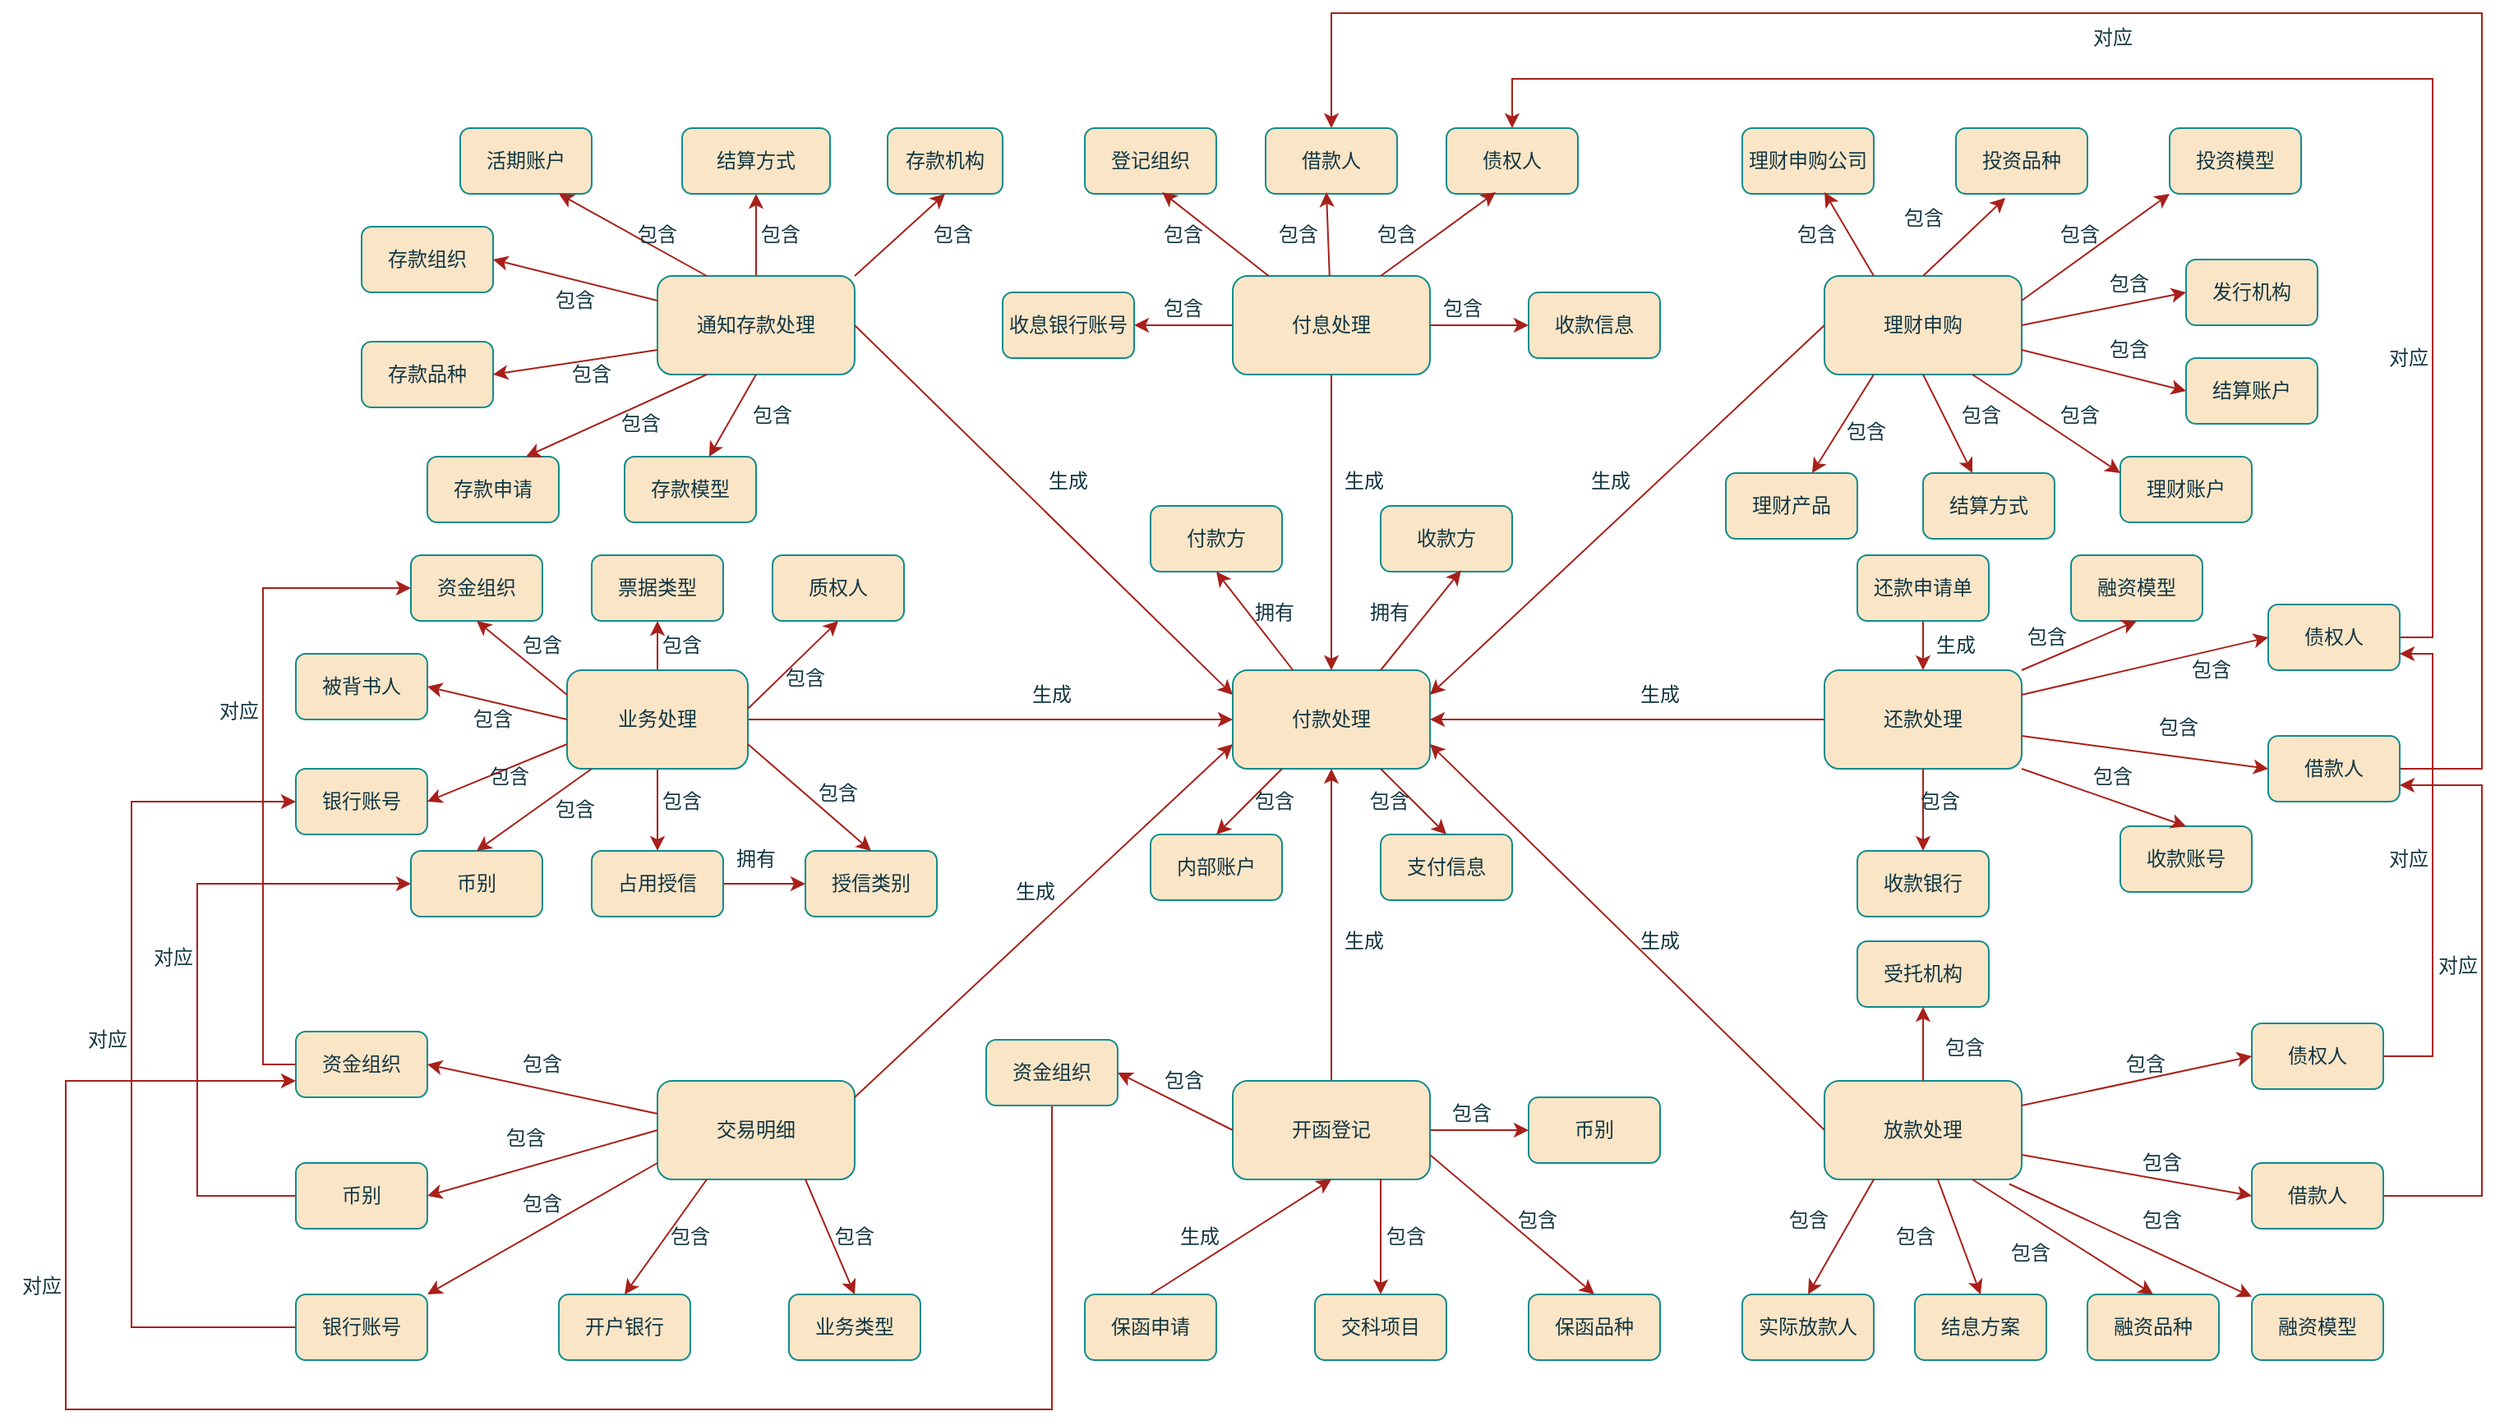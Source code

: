 <mxfile version="21.0.2" type="github">
  <diagram name="第 1 页" id="WPsOjEatMS6zGKaoQBQ-">
    <mxGraphModel dx="1687" dy="899" grid="0" gridSize="10" guides="1" tooltips="1" connect="1" arrows="1" fold="1" page="1" pageScale="1" pageWidth="3300" pageHeight="4681" math="0" shadow="0">
      <root>
        <mxCell id="0" />
        <mxCell id="1" parent="0" />
        <mxCell id="t24h0iyzKxg2oMZJbfFu-2" value="付款处理" style="rounded=1;whiteSpace=wrap;html=1;labelBackgroundColor=none;fillColor=#FAE5C7;strokeColor=#0F8B8D;fontColor=#143642;" vertex="1" parent="1">
          <mxGeometry x="870" y="450" width="120" height="60" as="geometry" />
        </mxCell>
        <mxCell id="t24h0iyzKxg2oMZJbfFu-22" style="edgeStyle=orthogonalEdgeStyle;rounded=0;orthogonalLoop=1;jettySize=auto;html=1;entryX=0.5;entryY=1;entryDx=0;entryDy=0;labelBackgroundColor=none;fontColor=default;strokeColor=#A8201A;" edge="1" parent="1" source="t24h0iyzKxg2oMZJbfFu-3" target="t24h0iyzKxg2oMZJbfFu-2">
          <mxGeometry relative="1" as="geometry" />
        </mxCell>
        <mxCell id="t24h0iyzKxg2oMZJbfFu-189" style="edgeStyle=orthogonalEdgeStyle;rounded=0;orthogonalLoop=1;jettySize=auto;html=1;entryX=0;entryY=0.5;entryDx=0;entryDy=0;labelBackgroundColor=none;fontColor=default;strokeColor=#A8201A;" edge="1" parent="1" source="t24h0iyzKxg2oMZJbfFu-3" target="t24h0iyzKxg2oMZJbfFu-188">
          <mxGeometry relative="1" as="geometry" />
        </mxCell>
        <mxCell id="t24h0iyzKxg2oMZJbfFu-3" value="开函登记" style="rounded=1;whiteSpace=wrap;html=1;labelBackgroundColor=none;fillColor=#FAE5C7;strokeColor=#0F8B8D;fontColor=#143642;" vertex="1" parent="1">
          <mxGeometry x="870" y="700" width="120" height="60" as="geometry" />
        </mxCell>
        <mxCell id="t24h0iyzKxg2oMZJbfFu-50" style="edgeStyle=orthogonalEdgeStyle;rounded=0;orthogonalLoop=1;jettySize=auto;html=1;entryX=0.5;entryY=1;entryDx=0;entryDy=0;labelBackgroundColor=none;fontColor=default;strokeColor=#A8201A;" edge="1" parent="1" source="t24h0iyzKxg2oMZJbfFu-4" target="t24h0iyzKxg2oMZJbfFu-37">
          <mxGeometry relative="1" as="geometry" />
        </mxCell>
        <mxCell id="t24h0iyzKxg2oMZJbfFu-4" value="通知存款处理" style="rounded=1;whiteSpace=wrap;html=1;labelBackgroundColor=none;fillColor=#FAE5C7;strokeColor=#0F8B8D;fontColor=#143642;" vertex="1" parent="1">
          <mxGeometry x="520" y="210" width="120" height="60" as="geometry" />
        </mxCell>
        <mxCell id="t24h0iyzKxg2oMZJbfFu-20" style="edgeStyle=orthogonalEdgeStyle;rounded=0;orthogonalLoop=1;jettySize=auto;html=1;labelBackgroundColor=none;fontColor=default;strokeColor=#A8201A;" edge="1" parent="1" source="t24h0iyzKxg2oMZJbfFu-5" target="t24h0iyzKxg2oMZJbfFu-2">
          <mxGeometry relative="1" as="geometry" />
        </mxCell>
        <mxCell id="t24h0iyzKxg2oMZJbfFu-127" style="edgeStyle=orthogonalEdgeStyle;rounded=0;orthogonalLoop=1;jettySize=auto;html=1;entryX=1;entryY=0.5;entryDx=0;entryDy=0;labelBackgroundColor=none;fontColor=default;strokeColor=#A8201A;" edge="1" parent="1" source="t24h0iyzKxg2oMZJbfFu-5" target="t24h0iyzKxg2oMZJbfFu-120">
          <mxGeometry relative="1" as="geometry" />
        </mxCell>
        <mxCell id="t24h0iyzKxg2oMZJbfFu-5" value="付息处理" style="rounded=1;whiteSpace=wrap;html=1;labelBackgroundColor=none;fillColor=#FAE5C7;strokeColor=#0F8B8D;fontColor=#143642;" vertex="1" parent="1">
          <mxGeometry x="870" y="210" width="120" height="60" as="geometry" />
        </mxCell>
        <mxCell id="t24h0iyzKxg2oMZJbfFu-19" style="edgeStyle=orthogonalEdgeStyle;rounded=0;orthogonalLoop=1;jettySize=auto;html=1;entryX=0;entryY=0.5;entryDx=0;entryDy=0;labelBackgroundColor=none;fontColor=default;strokeColor=#A8201A;" edge="1" parent="1" source="t24h0iyzKxg2oMZJbfFu-6" target="t24h0iyzKxg2oMZJbfFu-2">
          <mxGeometry relative="1" as="geometry" />
        </mxCell>
        <mxCell id="t24h0iyzKxg2oMZJbfFu-72" style="edgeStyle=orthogonalEdgeStyle;rounded=0;orthogonalLoop=1;jettySize=auto;html=1;labelBackgroundColor=none;fontColor=default;strokeColor=#A8201A;" edge="1" parent="1" source="t24h0iyzKxg2oMZJbfFu-6" target="t24h0iyzKxg2oMZJbfFu-65">
          <mxGeometry relative="1" as="geometry" />
        </mxCell>
        <mxCell id="t24h0iyzKxg2oMZJbfFu-73" style="edgeStyle=orthogonalEdgeStyle;rounded=0;orthogonalLoop=1;jettySize=auto;html=1;exitX=0.5;exitY=0;exitDx=0;exitDy=0;entryX=0.5;entryY=1;entryDx=0;entryDy=0;labelBackgroundColor=none;fontColor=default;strokeColor=#A8201A;" edge="1" parent="1" source="t24h0iyzKxg2oMZJbfFu-6" target="t24h0iyzKxg2oMZJbfFu-64">
          <mxGeometry relative="1" as="geometry" />
        </mxCell>
        <mxCell id="t24h0iyzKxg2oMZJbfFu-6" value="业务处理" style="rounded=1;whiteSpace=wrap;html=1;labelBackgroundColor=none;fillColor=#FAE5C7;strokeColor=#0F8B8D;fontColor=#143642;" vertex="1" parent="1">
          <mxGeometry x="465" y="450" width="110" height="60" as="geometry" />
        </mxCell>
        <mxCell id="t24h0iyzKxg2oMZJbfFu-7" value="交易明细" style="rounded=1;whiteSpace=wrap;html=1;labelBackgroundColor=none;fillColor=#FAE5C7;strokeColor=#0F8B8D;fontColor=#143642;" vertex="1" parent="1">
          <mxGeometry x="520" y="700" width="120" height="60" as="geometry" />
        </mxCell>
        <mxCell id="t24h0iyzKxg2oMZJbfFu-10" value="理财申购" style="rounded=1;whiteSpace=wrap;html=1;labelBackgroundColor=none;fillColor=#FAE5C7;strokeColor=#0F8B8D;fontColor=#143642;" vertex="1" parent="1">
          <mxGeometry x="1230" y="210" width="120" height="60" as="geometry" />
        </mxCell>
        <mxCell id="t24h0iyzKxg2oMZJbfFu-21" style="edgeStyle=orthogonalEdgeStyle;rounded=0;orthogonalLoop=1;jettySize=auto;html=1;entryX=1;entryY=0.5;entryDx=0;entryDy=0;labelBackgroundColor=none;fontColor=default;strokeColor=#A8201A;" edge="1" parent="1" source="t24h0iyzKxg2oMZJbfFu-11" target="t24h0iyzKxg2oMZJbfFu-2">
          <mxGeometry relative="1" as="geometry" />
        </mxCell>
        <mxCell id="t24h0iyzKxg2oMZJbfFu-11" value="还款处理" style="rounded=1;whiteSpace=wrap;html=1;labelBackgroundColor=none;fillColor=#FAE5C7;strokeColor=#0F8B8D;fontColor=#143642;" vertex="1" parent="1">
          <mxGeometry x="1230" y="450" width="120" height="60" as="geometry" />
        </mxCell>
        <mxCell id="t24h0iyzKxg2oMZJbfFu-12" value="放款处理" style="rounded=1;whiteSpace=wrap;html=1;labelBackgroundColor=none;fillColor=#FAE5C7;strokeColor=#0F8B8D;fontColor=#143642;" vertex="1" parent="1">
          <mxGeometry x="1230" y="700" width="120" height="60" as="geometry" />
        </mxCell>
        <mxCell id="t24h0iyzKxg2oMZJbfFu-16" value="" style="endArrow=classic;html=1;rounded=0;entryX=0;entryY=0.25;entryDx=0;entryDy=0;exitX=1;exitY=0.5;exitDx=0;exitDy=0;labelBackgroundColor=none;fontColor=default;strokeColor=#A8201A;" edge="1" parent="1" source="t24h0iyzKxg2oMZJbfFu-4" target="t24h0iyzKxg2oMZJbfFu-2">
          <mxGeometry width="50" height="50" relative="1" as="geometry">
            <mxPoint x="640" y="270" as="sourcePoint" />
            <mxPoint x="930" y="370" as="targetPoint" />
          </mxGeometry>
        </mxCell>
        <mxCell id="t24h0iyzKxg2oMZJbfFu-23" value="" style="endArrow=classic;html=1;rounded=0;entryX=0;entryY=0.75;entryDx=0;entryDy=0;labelBackgroundColor=none;fontColor=default;strokeColor=#A8201A;" edge="1" parent="1" target="t24h0iyzKxg2oMZJbfFu-2">
          <mxGeometry width="50" height="50" relative="1" as="geometry">
            <mxPoint x="640" y="710" as="sourcePoint" />
            <mxPoint x="690" y="660" as="targetPoint" />
          </mxGeometry>
        </mxCell>
        <mxCell id="t24h0iyzKxg2oMZJbfFu-24" value="" style="endArrow=classic;html=1;rounded=0;exitX=0;exitY=0.5;exitDx=0;exitDy=0;entryX=1;entryY=0.25;entryDx=0;entryDy=0;labelBackgroundColor=none;fontColor=default;strokeColor=#A8201A;" edge="1" parent="1" source="t24h0iyzKxg2oMZJbfFu-10" target="t24h0iyzKxg2oMZJbfFu-2">
          <mxGeometry width="50" height="50" relative="1" as="geometry">
            <mxPoint x="1160" y="350" as="sourcePoint" />
            <mxPoint x="1210" y="300" as="targetPoint" />
          </mxGeometry>
        </mxCell>
        <mxCell id="t24h0iyzKxg2oMZJbfFu-25" value="" style="endArrow=classic;html=1;rounded=0;entryX=1;entryY=0.75;entryDx=0;entryDy=0;exitX=0;exitY=0.5;exitDx=0;exitDy=0;labelBackgroundColor=none;fontColor=default;strokeColor=#A8201A;" edge="1" parent="1" source="t24h0iyzKxg2oMZJbfFu-12" target="t24h0iyzKxg2oMZJbfFu-2">
          <mxGeometry width="50" height="50" relative="1" as="geometry">
            <mxPoint x="1230" y="720" as="sourcePoint" />
            <mxPoint x="1280" y="670" as="targetPoint" />
          </mxGeometry>
        </mxCell>
        <mxCell id="t24h0iyzKxg2oMZJbfFu-27" value="生成" style="text;html=1;strokeColor=none;fillColor=none;align=center;verticalAlign=middle;whiteSpace=wrap;rounded=0;labelBackgroundColor=none;fontColor=#143642;" vertex="1" parent="1">
          <mxGeometry x="740" y="320" width="60" height="30" as="geometry" />
        </mxCell>
        <mxCell id="t24h0iyzKxg2oMZJbfFu-28" value="生成" style="text;html=1;strokeColor=none;fillColor=none;align=center;verticalAlign=middle;whiteSpace=wrap;rounded=0;labelBackgroundColor=none;fontColor=#143642;" vertex="1" parent="1">
          <mxGeometry x="730" y="450" width="60" height="30" as="geometry" />
        </mxCell>
        <mxCell id="t24h0iyzKxg2oMZJbfFu-29" value="生成" style="text;html=1;strokeColor=none;fillColor=none;align=center;verticalAlign=middle;whiteSpace=wrap;rounded=0;labelBackgroundColor=none;fontColor=#143642;" vertex="1" parent="1">
          <mxGeometry x="720" y="570" width="60" height="30" as="geometry" />
        </mxCell>
        <mxCell id="t24h0iyzKxg2oMZJbfFu-30" value="生成" style="text;html=1;strokeColor=none;fillColor=none;align=center;verticalAlign=middle;whiteSpace=wrap;rounded=0;labelBackgroundColor=none;fontColor=#143642;" vertex="1" parent="1">
          <mxGeometry x="920" y="600" width="60" height="30" as="geometry" />
        </mxCell>
        <mxCell id="t24h0iyzKxg2oMZJbfFu-31" value="生成" style="text;html=1;strokeColor=none;fillColor=none;align=center;verticalAlign=middle;whiteSpace=wrap;rounded=0;labelBackgroundColor=none;fontColor=#143642;" vertex="1" parent="1">
          <mxGeometry x="1100" y="600" width="60" height="30" as="geometry" />
        </mxCell>
        <mxCell id="t24h0iyzKxg2oMZJbfFu-32" value="生成" style="text;html=1;strokeColor=none;fillColor=none;align=center;verticalAlign=middle;whiteSpace=wrap;rounded=0;labelBackgroundColor=none;fontColor=#143642;" vertex="1" parent="1">
          <mxGeometry x="1100" y="450" width="60" height="30" as="geometry" />
        </mxCell>
        <mxCell id="t24h0iyzKxg2oMZJbfFu-33" value="生成" style="text;html=1;strokeColor=none;fillColor=none;align=center;verticalAlign=middle;whiteSpace=wrap;rounded=0;labelBackgroundColor=none;fontColor=#143642;" vertex="1" parent="1">
          <mxGeometry x="1070" y="320" width="60" height="30" as="geometry" />
        </mxCell>
        <mxCell id="t24h0iyzKxg2oMZJbfFu-34" value="生成" style="text;html=1;strokeColor=none;fillColor=none;align=center;verticalAlign=middle;whiteSpace=wrap;rounded=0;labelBackgroundColor=none;fontColor=#143642;" vertex="1" parent="1">
          <mxGeometry x="920" y="320" width="60" height="30" as="geometry" />
        </mxCell>
        <mxCell id="t24h0iyzKxg2oMZJbfFu-35" value="存款申请" style="rounded=1;whiteSpace=wrap;html=1;labelBackgroundColor=none;fillColor=#FAE5C7;strokeColor=#0F8B8D;fontColor=#143642;" vertex="1" parent="1">
          <mxGeometry x="380" y="320" width="80" height="40" as="geometry" />
        </mxCell>
        <mxCell id="t24h0iyzKxg2oMZJbfFu-36" value="存款组织" style="rounded=1;whiteSpace=wrap;html=1;labelBackgroundColor=none;fillColor=#FAE5C7;strokeColor=#0F8B8D;fontColor=#143642;" vertex="1" parent="1">
          <mxGeometry x="340" y="180" width="80" height="40" as="geometry" />
        </mxCell>
        <mxCell id="t24h0iyzKxg2oMZJbfFu-37" value="结算方式" style="rounded=1;whiteSpace=wrap;html=1;labelBackgroundColor=none;fillColor=#FAE5C7;strokeColor=#0F8B8D;fontColor=#143642;" vertex="1" parent="1">
          <mxGeometry x="535" y="120" width="90" height="40" as="geometry" />
        </mxCell>
        <mxCell id="t24h0iyzKxg2oMZJbfFu-38" value="活期账户" style="rounded=1;whiteSpace=wrap;html=1;labelBackgroundColor=none;fillColor=#FAE5C7;strokeColor=#0F8B8D;fontColor=#143642;" vertex="1" parent="1">
          <mxGeometry x="400" y="120" width="80" height="40" as="geometry" />
        </mxCell>
        <mxCell id="t24h0iyzKxg2oMZJbfFu-39" value="存款品种" style="rounded=1;whiteSpace=wrap;html=1;labelBackgroundColor=none;fillColor=#FAE5C7;strokeColor=#0F8B8D;fontColor=#143642;" vertex="1" parent="1">
          <mxGeometry x="340" y="250" width="80" height="40" as="geometry" />
        </mxCell>
        <mxCell id="t24h0iyzKxg2oMZJbfFu-40" value="存款模型" style="rounded=1;whiteSpace=wrap;html=1;labelBackgroundColor=none;fillColor=#FAE5C7;strokeColor=#0F8B8D;fontColor=#143642;" vertex="1" parent="1">
          <mxGeometry x="500" y="320" width="80" height="40" as="geometry" />
        </mxCell>
        <mxCell id="t24h0iyzKxg2oMZJbfFu-41" value="存款机构" style="rounded=1;whiteSpace=wrap;html=1;labelBackgroundColor=none;fillColor=#FAE5C7;strokeColor=#0F8B8D;fontColor=#143642;" vertex="1" parent="1">
          <mxGeometry x="660" y="120" width="70" height="40" as="geometry" />
        </mxCell>
        <mxCell id="t24h0iyzKxg2oMZJbfFu-45" value="" style="endArrow=classic;html=1;rounded=0;entryX=1;entryY=0.5;entryDx=0;entryDy=0;exitX=0;exitY=0.25;exitDx=0;exitDy=0;labelBackgroundColor=none;fontColor=default;strokeColor=#A8201A;" edge="1" parent="1" source="t24h0iyzKxg2oMZJbfFu-4" target="t24h0iyzKxg2oMZJbfFu-36">
          <mxGeometry width="50" height="50" relative="1" as="geometry">
            <mxPoint x="830" y="480" as="sourcePoint" />
            <mxPoint x="880" y="430" as="targetPoint" />
          </mxGeometry>
        </mxCell>
        <mxCell id="t24h0iyzKxg2oMZJbfFu-46" value="" style="endArrow=classic;html=1;rounded=0;entryX=1;entryY=0.5;entryDx=0;entryDy=0;exitX=0;exitY=0.75;exitDx=0;exitDy=0;labelBackgroundColor=none;fontColor=default;strokeColor=#A8201A;" edge="1" parent="1" source="t24h0iyzKxg2oMZJbfFu-4" target="t24h0iyzKxg2oMZJbfFu-39">
          <mxGeometry width="50" height="50" relative="1" as="geometry">
            <mxPoint x="530" y="235" as="sourcePoint" />
            <mxPoint x="430" y="210" as="targetPoint" />
          </mxGeometry>
        </mxCell>
        <mxCell id="t24h0iyzKxg2oMZJbfFu-47" value="" style="endArrow=classic;html=1;rounded=0;entryX=0.75;entryY=0;entryDx=0;entryDy=0;exitX=0.25;exitY=1;exitDx=0;exitDy=0;labelBackgroundColor=none;fontColor=default;strokeColor=#A8201A;" edge="1" parent="1" source="t24h0iyzKxg2oMZJbfFu-4" target="t24h0iyzKxg2oMZJbfFu-35">
          <mxGeometry width="50" height="50" relative="1" as="geometry">
            <mxPoint x="530" y="235" as="sourcePoint" />
            <mxPoint x="430" y="210" as="targetPoint" />
          </mxGeometry>
        </mxCell>
        <mxCell id="t24h0iyzKxg2oMZJbfFu-49" value="" style="endArrow=classic;html=1;rounded=0;exitX=0.5;exitY=1;exitDx=0;exitDy=0;labelBackgroundColor=none;fontColor=default;strokeColor=#A8201A;" edge="1" parent="1" source="t24h0iyzKxg2oMZJbfFu-4" target="t24h0iyzKxg2oMZJbfFu-40">
          <mxGeometry width="50" height="50" relative="1" as="geometry">
            <mxPoint x="530" y="235" as="sourcePoint" />
            <mxPoint x="430" y="210" as="targetPoint" />
          </mxGeometry>
        </mxCell>
        <mxCell id="t24h0iyzKxg2oMZJbfFu-51" value="" style="endArrow=classic;html=1;rounded=0;entryX=0.5;entryY=1;entryDx=0;entryDy=0;exitX=1;exitY=0;exitDx=0;exitDy=0;labelBackgroundColor=none;fontColor=default;strokeColor=#A8201A;" edge="1" parent="1" source="t24h0iyzKxg2oMZJbfFu-4" target="t24h0iyzKxg2oMZJbfFu-41">
          <mxGeometry width="50" height="50" relative="1" as="geometry">
            <mxPoint x="530" y="235" as="sourcePoint" />
            <mxPoint x="430" y="210" as="targetPoint" />
          </mxGeometry>
        </mxCell>
        <mxCell id="t24h0iyzKxg2oMZJbfFu-52" value="" style="endArrow=classic;html=1;rounded=0;entryX=0.75;entryY=1;entryDx=0;entryDy=0;exitX=0.25;exitY=0;exitDx=0;exitDy=0;labelBackgroundColor=none;fontColor=default;strokeColor=#A8201A;" edge="1" parent="1" source="t24h0iyzKxg2oMZJbfFu-4" target="t24h0iyzKxg2oMZJbfFu-38">
          <mxGeometry width="50" height="50" relative="1" as="geometry">
            <mxPoint x="650" y="220" as="sourcePoint" />
            <mxPoint x="735" y="170" as="targetPoint" />
          </mxGeometry>
        </mxCell>
        <mxCell id="t24h0iyzKxg2oMZJbfFu-53" value="包含" style="text;html=1;strokeColor=none;fillColor=none;align=center;verticalAlign=middle;whiteSpace=wrap;rounded=0;labelBackgroundColor=none;fontColor=#143642;" vertex="1" parent="1">
          <mxGeometry x="440" y="210" width="60" height="30" as="geometry" />
        </mxCell>
        <mxCell id="t24h0iyzKxg2oMZJbfFu-54" value="包含" style="text;html=1;strokeColor=none;fillColor=none;align=center;verticalAlign=middle;whiteSpace=wrap;rounded=0;labelBackgroundColor=none;fontColor=#143642;" vertex="1" parent="1">
          <mxGeometry x="450" y="255" width="60" height="30" as="geometry" />
        </mxCell>
        <mxCell id="t24h0iyzKxg2oMZJbfFu-56" value="包含" style="text;html=1;strokeColor=none;fillColor=none;align=center;verticalAlign=middle;whiteSpace=wrap;rounded=0;labelBackgroundColor=none;fontColor=#143642;" vertex="1" parent="1">
          <mxGeometry x="480" y="285" width="60" height="30" as="geometry" />
        </mxCell>
        <mxCell id="t24h0iyzKxg2oMZJbfFu-57" value="包含" style="text;html=1;strokeColor=none;fillColor=none;align=center;verticalAlign=middle;whiteSpace=wrap;rounded=0;labelBackgroundColor=none;fontColor=#143642;" vertex="1" parent="1">
          <mxGeometry x="560" y="280" width="60" height="30" as="geometry" />
        </mxCell>
        <mxCell id="t24h0iyzKxg2oMZJbfFu-58" value="包含" style="text;html=1;strokeColor=none;fillColor=none;align=center;verticalAlign=middle;whiteSpace=wrap;rounded=0;labelBackgroundColor=none;fontColor=#143642;" vertex="1" parent="1">
          <mxGeometry x="670" y="170" width="60" height="30" as="geometry" />
        </mxCell>
        <mxCell id="t24h0iyzKxg2oMZJbfFu-59" value="包含" style="text;html=1;strokeColor=none;fillColor=none;align=center;verticalAlign=middle;whiteSpace=wrap;rounded=0;labelBackgroundColor=none;fontColor=#143642;" vertex="1" parent="1">
          <mxGeometry x="565" y="170" width="60" height="30" as="geometry" />
        </mxCell>
        <mxCell id="t24h0iyzKxg2oMZJbfFu-60" value="包含" style="text;html=1;strokeColor=none;fillColor=none;align=center;verticalAlign=middle;whiteSpace=wrap;rounded=0;labelBackgroundColor=none;fontColor=#143642;" vertex="1" parent="1">
          <mxGeometry x="490" y="170" width="60" height="30" as="geometry" />
        </mxCell>
        <mxCell id="t24h0iyzKxg2oMZJbfFu-61" value="资金组织" style="rounded=1;whiteSpace=wrap;html=1;labelBackgroundColor=none;fillColor=#FAE5C7;strokeColor=#0F8B8D;fontColor=#143642;" vertex="1" parent="1">
          <mxGeometry x="370" y="380" width="80" height="40" as="geometry" />
        </mxCell>
        <mxCell id="t24h0iyzKxg2oMZJbfFu-62" value="质权人" style="rounded=1;whiteSpace=wrap;html=1;labelBackgroundColor=none;fillColor=#FAE5C7;strokeColor=#0F8B8D;fontColor=#143642;" vertex="1" parent="1">
          <mxGeometry x="590" y="380" width="80" height="40" as="geometry" />
        </mxCell>
        <mxCell id="t24h0iyzKxg2oMZJbfFu-63" value="被背书人" style="rounded=1;whiteSpace=wrap;html=1;labelBackgroundColor=none;fillColor=#FAE5C7;strokeColor=#0F8B8D;fontColor=#143642;" vertex="1" parent="1">
          <mxGeometry x="300" y="440" width="80" height="40" as="geometry" />
        </mxCell>
        <mxCell id="t24h0iyzKxg2oMZJbfFu-64" value="票据类型" style="rounded=1;whiteSpace=wrap;html=1;labelBackgroundColor=none;fillColor=#FAE5C7;strokeColor=#0F8B8D;fontColor=#143642;" vertex="1" parent="1">
          <mxGeometry x="480" y="380" width="80" height="40" as="geometry" />
        </mxCell>
        <mxCell id="t24h0iyzKxg2oMZJbfFu-109" style="edgeStyle=orthogonalEdgeStyle;rounded=0;orthogonalLoop=1;jettySize=auto;html=1;labelBackgroundColor=none;fontColor=default;strokeColor=#A8201A;" edge="1" parent="1" source="t24h0iyzKxg2oMZJbfFu-65" target="t24h0iyzKxg2oMZJbfFu-68">
          <mxGeometry relative="1" as="geometry" />
        </mxCell>
        <mxCell id="t24h0iyzKxg2oMZJbfFu-65" value="占用授信" style="rounded=1;whiteSpace=wrap;html=1;labelBackgroundColor=none;fillColor=#FAE5C7;strokeColor=#0F8B8D;fontColor=#143642;" vertex="1" parent="1">
          <mxGeometry x="480" y="560" width="80" height="40" as="geometry" />
        </mxCell>
        <mxCell id="t24h0iyzKxg2oMZJbfFu-66" value="银行账号" style="rounded=1;whiteSpace=wrap;html=1;labelBackgroundColor=none;fillColor=#FAE5C7;strokeColor=#0F8B8D;fontColor=#143642;" vertex="1" parent="1">
          <mxGeometry x="300" y="510" width="80" height="40" as="geometry" />
        </mxCell>
        <mxCell id="t24h0iyzKxg2oMZJbfFu-67" value="币别" style="rounded=1;whiteSpace=wrap;html=1;labelBackgroundColor=none;fillColor=#FAE5C7;strokeColor=#0F8B8D;fontColor=#143642;" vertex="1" parent="1">
          <mxGeometry x="370" y="560" width="80" height="40" as="geometry" />
        </mxCell>
        <mxCell id="t24h0iyzKxg2oMZJbfFu-68" value="授信类别" style="rounded=1;whiteSpace=wrap;html=1;labelBackgroundColor=none;fillColor=#FAE5C7;strokeColor=#0F8B8D;fontColor=#143642;" vertex="1" parent="1">
          <mxGeometry x="610" y="560" width="80" height="40" as="geometry" />
        </mxCell>
        <mxCell id="t24h0iyzKxg2oMZJbfFu-69" value="" style="endArrow=classic;html=1;rounded=0;entryX=0.5;entryY=1;entryDx=0;entryDy=0;exitX=1;exitY=0.392;exitDx=0;exitDy=0;exitPerimeter=0;labelBackgroundColor=none;fontColor=default;strokeColor=#A8201A;" edge="1" parent="1" source="t24h0iyzKxg2oMZJbfFu-6" target="t24h0iyzKxg2oMZJbfFu-62">
          <mxGeometry width="50" height="50" relative="1" as="geometry">
            <mxPoint x="600" y="460" as="sourcePoint" />
            <mxPoint x="650" y="410" as="targetPoint" />
          </mxGeometry>
        </mxCell>
        <mxCell id="t24h0iyzKxg2oMZJbfFu-71" value="" style="endArrow=classic;html=1;rounded=0;exitX=1;exitY=0.75;exitDx=0;exitDy=0;entryX=0.5;entryY=0;entryDx=0;entryDy=0;labelBackgroundColor=none;fontColor=default;strokeColor=#A8201A;" edge="1" parent="1" source="t24h0iyzKxg2oMZJbfFu-6" target="t24h0iyzKxg2oMZJbfFu-68">
          <mxGeometry width="50" height="50" relative="1" as="geometry">
            <mxPoint x="830" y="480" as="sourcePoint" />
            <mxPoint x="770" y="550" as="targetPoint" />
          </mxGeometry>
        </mxCell>
        <mxCell id="t24h0iyzKxg2oMZJbfFu-74" value="" style="endArrow=classic;html=1;rounded=0;entryX=0.5;entryY=1;entryDx=0;entryDy=0;exitX=0;exitY=0.25;exitDx=0;exitDy=0;labelBackgroundColor=none;fontColor=default;strokeColor=#A8201A;" edge="1" parent="1" source="t24h0iyzKxg2oMZJbfFu-6" target="t24h0iyzKxg2oMZJbfFu-61">
          <mxGeometry width="50" height="50" relative="1" as="geometry">
            <mxPoint x="410" y="505" as="sourcePoint" />
            <mxPoint x="460" y="455" as="targetPoint" />
          </mxGeometry>
        </mxCell>
        <mxCell id="t24h0iyzKxg2oMZJbfFu-75" value="" style="endArrow=classic;html=1;rounded=0;entryX=1;entryY=0.5;entryDx=0;entryDy=0;exitX=0;exitY=0.5;exitDx=0;exitDy=0;labelBackgroundColor=none;fontColor=default;strokeColor=#A8201A;" edge="1" parent="1" source="t24h0iyzKxg2oMZJbfFu-6" target="t24h0iyzKxg2oMZJbfFu-63">
          <mxGeometry width="50" height="50" relative="1" as="geometry">
            <mxPoint x="830" y="480" as="sourcePoint" />
            <mxPoint x="880" y="430" as="targetPoint" />
          </mxGeometry>
        </mxCell>
        <mxCell id="t24h0iyzKxg2oMZJbfFu-77" value="" style="endArrow=classic;html=1;rounded=0;entryX=1;entryY=0.5;entryDx=0;entryDy=0;exitX=0;exitY=0.75;exitDx=0;exitDy=0;labelBackgroundColor=none;fontColor=default;strokeColor=#A8201A;" edge="1" parent="1" source="t24h0iyzKxg2oMZJbfFu-6" target="t24h0iyzKxg2oMZJbfFu-66">
          <mxGeometry width="50" height="50" relative="1" as="geometry">
            <mxPoint x="410" y="550" as="sourcePoint" />
            <mxPoint x="460" y="500" as="targetPoint" />
          </mxGeometry>
        </mxCell>
        <mxCell id="t24h0iyzKxg2oMZJbfFu-78" value="" style="endArrow=classic;html=1;rounded=0;entryX=0.5;entryY=0;entryDx=0;entryDy=0;labelBackgroundColor=none;fontColor=default;strokeColor=#A8201A;" edge="1" parent="1" target="t24h0iyzKxg2oMZJbfFu-67">
          <mxGeometry width="50" height="50" relative="1" as="geometry">
            <mxPoint x="480" y="510" as="sourcePoint" />
            <mxPoint x="420" y="570" as="targetPoint" />
          </mxGeometry>
        </mxCell>
        <mxCell id="t24h0iyzKxg2oMZJbfFu-79" value="包含" style="text;html=1;strokeColor=none;fillColor=none;align=center;verticalAlign=middle;whiteSpace=wrap;rounded=0;labelBackgroundColor=none;fontColor=#143642;" vertex="1" parent="1">
          <mxGeometry x="505" y="420" width="60" height="30" as="geometry" />
        </mxCell>
        <mxCell id="t24h0iyzKxg2oMZJbfFu-80" value="包含" style="text;html=1;strokeColor=none;fillColor=none;align=center;verticalAlign=middle;whiteSpace=wrap;rounded=0;labelBackgroundColor=none;fontColor=#143642;" vertex="1" parent="1">
          <mxGeometry x="580" y="440" width="60" height="30" as="geometry" />
        </mxCell>
        <mxCell id="t24h0iyzKxg2oMZJbfFu-81" value="包含" style="text;html=1;strokeColor=none;fillColor=none;align=center;verticalAlign=middle;whiteSpace=wrap;rounded=0;labelBackgroundColor=none;fontColor=#143642;" vertex="1" parent="1">
          <mxGeometry x="600" y="510" width="60" height="30" as="geometry" />
        </mxCell>
        <mxCell id="t24h0iyzKxg2oMZJbfFu-82" value="包含" style="text;html=1;strokeColor=none;fillColor=none;align=center;verticalAlign=middle;whiteSpace=wrap;rounded=0;labelBackgroundColor=none;fontColor=#143642;" vertex="1" parent="1">
          <mxGeometry x="505" y="515" width="60" height="30" as="geometry" />
        </mxCell>
        <mxCell id="t24h0iyzKxg2oMZJbfFu-83" value="包含" style="text;html=1;strokeColor=none;fillColor=none;align=center;verticalAlign=middle;whiteSpace=wrap;rounded=0;labelBackgroundColor=none;fontColor=#143642;" vertex="1" parent="1">
          <mxGeometry x="440" y="520" width="60" height="30" as="geometry" />
        </mxCell>
        <mxCell id="t24h0iyzKxg2oMZJbfFu-84" value="包含" style="text;html=1;strokeColor=none;fillColor=none;align=center;verticalAlign=middle;whiteSpace=wrap;rounded=0;labelBackgroundColor=none;fontColor=#143642;" vertex="1" parent="1">
          <mxGeometry x="410" y="500" width="40" height="30" as="geometry" />
        </mxCell>
        <mxCell id="t24h0iyzKxg2oMZJbfFu-87" value="包含" style="text;html=1;strokeColor=none;fillColor=none;align=center;verticalAlign=middle;whiteSpace=wrap;rounded=0;labelBackgroundColor=none;fontColor=#143642;" vertex="1" parent="1">
          <mxGeometry x="400" y="465" width="40" height="30" as="geometry" />
        </mxCell>
        <mxCell id="t24h0iyzKxg2oMZJbfFu-88" value="包含" style="text;html=1;strokeColor=none;fillColor=none;align=center;verticalAlign=middle;whiteSpace=wrap;rounded=0;labelBackgroundColor=none;fontColor=#143642;" vertex="1" parent="1">
          <mxGeometry x="430" y="420" width="40" height="30" as="geometry" />
        </mxCell>
        <mxCell id="t24h0iyzKxg2oMZJbfFu-103" style="edgeStyle=orthogonalEdgeStyle;rounded=0;orthogonalLoop=1;jettySize=auto;html=1;entryX=0;entryY=0.5;entryDx=0;entryDy=0;labelBackgroundColor=none;fontColor=default;strokeColor=#A8201A;" edge="1" parent="1" source="t24h0iyzKxg2oMZJbfFu-89" target="t24h0iyzKxg2oMZJbfFu-61">
          <mxGeometry relative="1" as="geometry">
            <Array as="points">
              <mxPoint x="280" y="690" />
              <mxPoint x="280" y="400" />
            </Array>
          </mxGeometry>
        </mxCell>
        <mxCell id="t24h0iyzKxg2oMZJbfFu-89" value="资金组织" style="rounded=1;whiteSpace=wrap;html=1;labelBackgroundColor=none;fillColor=#FAE5C7;strokeColor=#0F8B8D;fontColor=#143642;" vertex="1" parent="1">
          <mxGeometry x="300" y="670" width="80" height="40" as="geometry" />
        </mxCell>
        <mxCell id="t24h0iyzKxg2oMZJbfFu-90" value="业务类型" style="rounded=1;whiteSpace=wrap;html=1;labelBackgroundColor=none;fillColor=#FAE5C7;strokeColor=#0F8B8D;fontColor=#143642;" vertex="1" parent="1">
          <mxGeometry x="600" y="830" width="80" height="40" as="geometry" />
        </mxCell>
        <mxCell id="t24h0iyzKxg2oMZJbfFu-105" style="edgeStyle=orthogonalEdgeStyle;rounded=0;orthogonalLoop=1;jettySize=auto;html=1;labelBackgroundColor=none;fontColor=default;strokeColor=#A8201A;" edge="1" parent="1" source="t24h0iyzKxg2oMZJbfFu-91" target="t24h0iyzKxg2oMZJbfFu-67">
          <mxGeometry relative="1" as="geometry">
            <Array as="points">
              <mxPoint x="240" y="770" />
              <mxPoint x="240" y="580" />
            </Array>
          </mxGeometry>
        </mxCell>
        <mxCell id="t24h0iyzKxg2oMZJbfFu-91" value="币别" style="rounded=1;whiteSpace=wrap;html=1;labelBackgroundColor=none;fillColor=#FAE5C7;strokeColor=#0F8B8D;fontColor=#143642;" vertex="1" parent="1">
          <mxGeometry x="300" y="750" width="80" height="40" as="geometry" />
        </mxCell>
        <mxCell id="t24h0iyzKxg2oMZJbfFu-92" value="开户银行" style="rounded=1;whiteSpace=wrap;html=1;labelBackgroundColor=none;fillColor=#FAE5C7;strokeColor=#0F8B8D;fontColor=#143642;" vertex="1" parent="1">
          <mxGeometry x="460" y="830" width="80" height="40" as="geometry" />
        </mxCell>
        <mxCell id="t24h0iyzKxg2oMZJbfFu-107" style="edgeStyle=orthogonalEdgeStyle;rounded=0;orthogonalLoop=1;jettySize=auto;html=1;labelBackgroundColor=none;fontColor=default;strokeColor=#A8201A;" edge="1" parent="1" source="t24h0iyzKxg2oMZJbfFu-94" target="t24h0iyzKxg2oMZJbfFu-66">
          <mxGeometry relative="1" as="geometry">
            <Array as="points">
              <mxPoint x="200" y="850" />
              <mxPoint x="200" y="530" />
            </Array>
          </mxGeometry>
        </mxCell>
        <mxCell id="t24h0iyzKxg2oMZJbfFu-94" value="银行账号" style="rounded=1;whiteSpace=wrap;html=1;labelBackgroundColor=none;fillColor=#FAE5C7;strokeColor=#0F8B8D;fontColor=#143642;" vertex="1" parent="1">
          <mxGeometry x="300" y="830" width="80" height="40" as="geometry" />
        </mxCell>
        <mxCell id="t24h0iyzKxg2oMZJbfFu-98" value="" style="endArrow=classic;html=1;rounded=0;entryX=1;entryY=0.5;entryDx=0;entryDy=0;labelBackgroundColor=none;fontColor=default;strokeColor=#A8201A;" edge="1" parent="1" target="t24h0iyzKxg2oMZJbfFu-89">
          <mxGeometry width="50" height="50" relative="1" as="geometry">
            <mxPoint x="520" y="720" as="sourcePoint" />
            <mxPoint x="880" y="730" as="targetPoint" />
          </mxGeometry>
        </mxCell>
        <mxCell id="t24h0iyzKxg2oMZJbfFu-99" value="" style="endArrow=classic;html=1;rounded=0;entryX=1;entryY=0.5;entryDx=0;entryDy=0;labelBackgroundColor=none;fontColor=default;strokeColor=#A8201A;" edge="1" parent="1" target="t24h0iyzKxg2oMZJbfFu-91">
          <mxGeometry width="50" height="50" relative="1" as="geometry">
            <mxPoint x="520" y="730" as="sourcePoint" />
            <mxPoint x="410" y="700" as="targetPoint" />
          </mxGeometry>
        </mxCell>
        <mxCell id="t24h0iyzKxg2oMZJbfFu-100" value="" style="endArrow=classic;html=1;rounded=0;entryX=1;entryY=0;entryDx=0;entryDy=0;labelBackgroundColor=none;fontColor=default;strokeColor=#A8201A;" edge="1" parent="1" target="t24h0iyzKxg2oMZJbfFu-94">
          <mxGeometry width="50" height="50" relative="1" as="geometry">
            <mxPoint x="520" y="750" as="sourcePoint" />
            <mxPoint x="410" y="780" as="targetPoint" />
          </mxGeometry>
        </mxCell>
        <mxCell id="t24h0iyzKxg2oMZJbfFu-101" value="" style="endArrow=classic;html=1;rounded=0;entryX=0.5;entryY=0;entryDx=0;entryDy=0;exitX=0.25;exitY=1;exitDx=0;exitDy=0;labelBackgroundColor=none;fontColor=default;strokeColor=#A8201A;" edge="1" parent="1" source="t24h0iyzKxg2oMZJbfFu-7" target="t24h0iyzKxg2oMZJbfFu-92">
          <mxGeometry width="50" height="50" relative="1" as="geometry">
            <mxPoint x="530" y="760" as="sourcePoint" />
            <mxPoint x="410" y="840" as="targetPoint" />
          </mxGeometry>
        </mxCell>
        <mxCell id="t24h0iyzKxg2oMZJbfFu-102" value="" style="endArrow=classic;html=1;rounded=0;entryX=0.5;entryY=0;entryDx=0;entryDy=0;exitX=0.75;exitY=1;exitDx=0;exitDy=0;labelBackgroundColor=none;fontColor=default;strokeColor=#A8201A;" edge="1" parent="1" source="t24h0iyzKxg2oMZJbfFu-7" target="t24h0iyzKxg2oMZJbfFu-90">
          <mxGeometry width="50" height="50" relative="1" as="geometry">
            <mxPoint x="560" y="770" as="sourcePoint" />
            <mxPoint x="510" y="840" as="targetPoint" />
          </mxGeometry>
        </mxCell>
        <mxCell id="t24h0iyzKxg2oMZJbfFu-104" value="对应" style="text;html=1;align=center;verticalAlign=middle;resizable=0;points=[];autosize=1;strokeColor=none;fillColor=none;labelBackgroundColor=none;fontColor=#143642;" vertex="1" parent="1">
          <mxGeometry x="240" y="460" width="50" height="30" as="geometry" />
        </mxCell>
        <mxCell id="t24h0iyzKxg2oMZJbfFu-106" value="对应" style="text;html=1;align=center;verticalAlign=middle;resizable=0;points=[];autosize=1;strokeColor=none;fillColor=none;labelBackgroundColor=none;fontColor=#143642;" vertex="1" parent="1">
          <mxGeometry x="200" y="610" width="50" height="30" as="geometry" />
        </mxCell>
        <mxCell id="t24h0iyzKxg2oMZJbfFu-108" value="对应" style="text;html=1;align=center;verticalAlign=middle;resizable=0;points=[];autosize=1;strokeColor=none;fillColor=none;labelBackgroundColor=none;fontColor=#143642;" vertex="1" parent="1">
          <mxGeometry x="160" y="660" width="50" height="30" as="geometry" />
        </mxCell>
        <mxCell id="t24h0iyzKxg2oMZJbfFu-110" value="拥有" style="text;html=1;strokeColor=none;fillColor=none;align=center;verticalAlign=middle;whiteSpace=wrap;rounded=0;labelBackgroundColor=none;fontColor=#143642;" vertex="1" parent="1">
          <mxGeometry x="550" y="550" width="60" height="30" as="geometry" />
        </mxCell>
        <mxCell id="t24h0iyzKxg2oMZJbfFu-111" value="包含" style="text;html=1;strokeColor=none;fillColor=none;align=center;verticalAlign=middle;whiteSpace=wrap;rounded=0;labelBackgroundColor=none;fontColor=#143642;" vertex="1" parent="1">
          <mxGeometry x="420" y="675" width="60" height="30" as="geometry" />
        </mxCell>
        <mxCell id="t24h0iyzKxg2oMZJbfFu-112" value="包含" style="text;html=1;strokeColor=none;fillColor=none;align=center;verticalAlign=middle;whiteSpace=wrap;rounded=0;labelBackgroundColor=none;fontColor=#143642;" vertex="1" parent="1">
          <mxGeometry x="410" y="720" width="60" height="30" as="geometry" />
        </mxCell>
        <mxCell id="t24h0iyzKxg2oMZJbfFu-113" value="包含" style="text;html=1;strokeColor=none;fillColor=none;align=center;verticalAlign=middle;whiteSpace=wrap;rounded=0;labelBackgroundColor=none;fontColor=#143642;" vertex="1" parent="1">
          <mxGeometry x="420" y="760" width="60" height="30" as="geometry" />
        </mxCell>
        <mxCell id="t24h0iyzKxg2oMZJbfFu-115" value="包含" style="text;html=1;strokeColor=none;fillColor=none;align=center;verticalAlign=middle;whiteSpace=wrap;rounded=0;labelBackgroundColor=none;fontColor=#143642;" vertex="1" parent="1">
          <mxGeometry x="510" y="780" width="60" height="30" as="geometry" />
        </mxCell>
        <mxCell id="t24h0iyzKxg2oMZJbfFu-116" value="包含" style="text;html=1;strokeColor=none;fillColor=none;align=center;verticalAlign=middle;whiteSpace=wrap;rounded=0;labelBackgroundColor=none;fontColor=#143642;" vertex="1" parent="1">
          <mxGeometry x="610" y="780" width="60" height="30" as="geometry" />
        </mxCell>
        <mxCell id="t24h0iyzKxg2oMZJbfFu-117" value="登记组织" style="rounded=1;whiteSpace=wrap;html=1;labelBackgroundColor=none;fillColor=#FAE5C7;strokeColor=#0F8B8D;fontColor=#143642;" vertex="1" parent="1">
          <mxGeometry x="780" y="120" width="80" height="40" as="geometry" />
        </mxCell>
        <mxCell id="t24h0iyzKxg2oMZJbfFu-118" value="借款人" style="rounded=1;whiteSpace=wrap;html=1;labelBackgroundColor=none;fillColor=#FAE5C7;strokeColor=#0F8B8D;fontColor=#143642;" vertex="1" parent="1">
          <mxGeometry x="890" y="120" width="80" height="40" as="geometry" />
        </mxCell>
        <mxCell id="t24h0iyzKxg2oMZJbfFu-119" value="债权人" style="rounded=1;whiteSpace=wrap;html=1;labelBackgroundColor=none;fillColor=#FAE5C7;strokeColor=#0F8B8D;fontColor=#143642;" vertex="1" parent="1">
          <mxGeometry x="1000" y="120" width="80" height="40" as="geometry" />
        </mxCell>
        <mxCell id="t24h0iyzKxg2oMZJbfFu-120" value="收息银行账号" style="rounded=1;whiteSpace=wrap;html=1;labelBackgroundColor=none;fillColor=#FAE5C7;strokeColor=#0F8B8D;fontColor=#143642;" vertex="1" parent="1">
          <mxGeometry x="730" y="220" width="80" height="40" as="geometry" />
        </mxCell>
        <mxCell id="t24h0iyzKxg2oMZJbfFu-122" value="收款信息" style="rounded=1;whiteSpace=wrap;html=1;labelBackgroundColor=none;fillColor=#FAE5C7;strokeColor=#0F8B8D;fontColor=#143642;" vertex="1" parent="1">
          <mxGeometry x="1050" y="220" width="80" height="40" as="geometry" />
        </mxCell>
        <mxCell id="t24h0iyzKxg2oMZJbfFu-123" value="" style="endArrow=classic;html=1;rounded=0;entryX=0.588;entryY=0.975;entryDx=0;entryDy=0;entryPerimeter=0;labelBackgroundColor=none;fontColor=default;strokeColor=#A8201A;" edge="1" parent="1" source="t24h0iyzKxg2oMZJbfFu-5" target="t24h0iyzKxg2oMZJbfFu-117">
          <mxGeometry width="50" height="50" relative="1" as="geometry">
            <mxPoint x="830" y="310" as="sourcePoint" />
            <mxPoint x="880" y="260" as="targetPoint" />
          </mxGeometry>
        </mxCell>
        <mxCell id="t24h0iyzKxg2oMZJbfFu-124" value="" style="endArrow=classic;html=1;rounded=0;entryX=0.588;entryY=0.975;entryDx=0;entryDy=0;entryPerimeter=0;labelBackgroundColor=none;fontColor=default;strokeColor=#A8201A;" edge="1" parent="1" source="t24h0iyzKxg2oMZJbfFu-5">
          <mxGeometry width="50" height="50" relative="1" as="geometry">
            <mxPoint x="970" y="210" as="sourcePoint" />
            <mxPoint x="927" y="159" as="targetPoint" />
          </mxGeometry>
        </mxCell>
        <mxCell id="t24h0iyzKxg2oMZJbfFu-125" value="" style="endArrow=classic;html=1;rounded=0;entryX=0.588;entryY=0.975;entryDx=0;entryDy=0;entryPerimeter=0;exitX=0.75;exitY=0;exitDx=0;exitDy=0;labelBackgroundColor=none;fontColor=default;strokeColor=#A8201A;" edge="1" parent="1" source="t24h0iyzKxg2oMZJbfFu-5">
          <mxGeometry width="50" height="50" relative="1" as="geometry">
            <mxPoint x="1032" y="210" as="sourcePoint" />
            <mxPoint x="1030" y="159" as="targetPoint" />
          </mxGeometry>
        </mxCell>
        <mxCell id="t24h0iyzKxg2oMZJbfFu-126" value="" style="endArrow=classic;html=1;rounded=0;entryX=0;entryY=0.5;entryDx=0;entryDy=0;exitX=1;exitY=0.5;exitDx=0;exitDy=0;labelBackgroundColor=none;fontColor=default;strokeColor=#A8201A;" edge="1" parent="1" source="t24h0iyzKxg2oMZJbfFu-5" target="t24h0iyzKxg2oMZJbfFu-122">
          <mxGeometry width="50" height="50" relative="1" as="geometry">
            <mxPoint x="1000" y="220" as="sourcePoint" />
            <mxPoint x="1040" y="169" as="targetPoint" />
          </mxGeometry>
        </mxCell>
        <mxCell id="t24h0iyzKxg2oMZJbfFu-128" value="包含" style="text;html=1;strokeColor=none;fillColor=none;align=center;verticalAlign=middle;whiteSpace=wrap;rounded=0;labelBackgroundColor=none;fontColor=#143642;" vertex="1" parent="1">
          <mxGeometry x="810" y="170" width="60" height="30" as="geometry" />
        </mxCell>
        <mxCell id="t24h0iyzKxg2oMZJbfFu-130" value="包含" style="text;html=1;strokeColor=none;fillColor=none;align=center;verticalAlign=middle;whiteSpace=wrap;rounded=0;labelBackgroundColor=none;fontColor=#143642;" vertex="1" parent="1">
          <mxGeometry x="880" y="170" width="60" height="30" as="geometry" />
        </mxCell>
        <mxCell id="t24h0iyzKxg2oMZJbfFu-131" value="包含" style="text;html=1;strokeColor=none;fillColor=none;align=center;verticalAlign=middle;whiteSpace=wrap;rounded=0;labelBackgroundColor=none;fontColor=#143642;" vertex="1" parent="1">
          <mxGeometry x="940" y="170" width="60" height="30" as="geometry" />
        </mxCell>
        <mxCell id="t24h0iyzKxg2oMZJbfFu-132" value="包含" style="text;html=1;strokeColor=none;fillColor=none;align=center;verticalAlign=middle;whiteSpace=wrap;rounded=0;labelBackgroundColor=none;fontColor=#143642;" vertex="1" parent="1">
          <mxGeometry x="810" y="215" width="60" height="30" as="geometry" />
        </mxCell>
        <mxCell id="t24h0iyzKxg2oMZJbfFu-133" value="包含" style="text;html=1;strokeColor=none;fillColor=none;align=center;verticalAlign=middle;whiteSpace=wrap;rounded=0;labelBackgroundColor=none;fontColor=#143642;" vertex="1" parent="1">
          <mxGeometry x="980" y="215" width="60" height="30" as="geometry" />
        </mxCell>
        <mxCell id="t24h0iyzKxg2oMZJbfFu-134" value="理财申购公司" style="rounded=1;whiteSpace=wrap;html=1;labelBackgroundColor=none;fillColor=#FAE5C7;strokeColor=#0F8B8D;fontColor=#143642;" vertex="1" parent="1">
          <mxGeometry x="1180" y="120" width="80" height="40" as="geometry" />
        </mxCell>
        <mxCell id="t24h0iyzKxg2oMZJbfFu-135" value="结算账户" style="rounded=1;whiteSpace=wrap;html=1;labelBackgroundColor=none;fillColor=#FAE5C7;strokeColor=#0F8B8D;fontColor=#143642;" vertex="1" parent="1">
          <mxGeometry x="1450" y="260" width="80" height="40" as="geometry" />
        </mxCell>
        <mxCell id="t24h0iyzKxg2oMZJbfFu-136" value="发行机构" style="rounded=1;whiteSpace=wrap;html=1;labelBackgroundColor=none;fillColor=#FAE5C7;strokeColor=#0F8B8D;fontColor=#143642;" vertex="1" parent="1">
          <mxGeometry x="1450" y="200" width="80" height="40" as="geometry" />
        </mxCell>
        <mxCell id="t24h0iyzKxg2oMZJbfFu-137" value="投资品种" style="rounded=1;whiteSpace=wrap;html=1;labelBackgroundColor=none;fillColor=#FAE5C7;strokeColor=#0F8B8D;fontColor=#143642;" vertex="1" parent="1">
          <mxGeometry x="1310" y="120" width="80" height="40" as="geometry" />
        </mxCell>
        <mxCell id="t24h0iyzKxg2oMZJbfFu-138" value="投资模型" style="rounded=1;whiteSpace=wrap;html=1;labelBackgroundColor=none;fillColor=#FAE5C7;strokeColor=#0F8B8D;fontColor=#143642;" vertex="1" parent="1">
          <mxGeometry x="1440" y="120" width="80" height="40" as="geometry" />
        </mxCell>
        <mxCell id="t24h0iyzKxg2oMZJbfFu-139" value="理财账户" style="rounded=1;whiteSpace=wrap;html=1;labelBackgroundColor=none;fillColor=#FAE5C7;strokeColor=#0F8B8D;fontColor=#143642;" vertex="1" parent="1">
          <mxGeometry x="1410" y="320" width="80" height="40" as="geometry" />
        </mxCell>
        <mxCell id="t24h0iyzKxg2oMZJbfFu-140" value="结算方式" style="rounded=1;whiteSpace=wrap;html=1;labelBackgroundColor=none;fillColor=#FAE5C7;strokeColor=#0F8B8D;fontColor=#143642;" vertex="1" parent="1">
          <mxGeometry x="1290" y="330" width="80" height="40" as="geometry" />
        </mxCell>
        <mxCell id="t24h0iyzKxg2oMZJbfFu-141" value="理财产品" style="rounded=1;whiteSpace=wrap;html=1;labelBackgroundColor=none;fillColor=#FAE5C7;strokeColor=#0F8B8D;fontColor=#143642;" vertex="1" parent="1">
          <mxGeometry x="1170" y="330" width="80" height="40" as="geometry" />
        </mxCell>
        <mxCell id="t24h0iyzKxg2oMZJbfFu-142" value="" style="endArrow=classic;html=1;rounded=0;entryX=0.588;entryY=0.975;entryDx=0;entryDy=0;entryPerimeter=0;exitX=0.25;exitY=0;exitDx=0;exitDy=0;labelBackgroundColor=none;fontColor=default;strokeColor=#A8201A;" edge="1" parent="1" source="t24h0iyzKxg2oMZJbfFu-10">
          <mxGeometry width="50" height="50" relative="1" as="geometry">
            <mxPoint x="1160" y="210" as="sourcePoint" />
            <mxPoint x="1230" y="159" as="targetPoint" />
          </mxGeometry>
        </mxCell>
        <mxCell id="t24h0iyzKxg2oMZJbfFu-143" value="" style="endArrow=classic;html=1;rounded=0;entryX=0.375;entryY=1.063;entryDx=0;entryDy=0;entryPerimeter=0;exitX=0.5;exitY=0;exitDx=0;exitDy=0;labelBackgroundColor=none;fontColor=default;strokeColor=#A8201A;" edge="1" parent="1" source="t24h0iyzKxg2oMZJbfFu-10" target="t24h0iyzKxg2oMZJbfFu-137">
          <mxGeometry width="50" height="50" relative="1" as="geometry">
            <mxPoint x="1270" y="220" as="sourcePoint" />
            <mxPoint x="1240" y="169" as="targetPoint" />
          </mxGeometry>
        </mxCell>
        <mxCell id="t24h0iyzKxg2oMZJbfFu-144" value="" style="endArrow=classic;html=1;rounded=0;entryX=0;entryY=1;entryDx=0;entryDy=0;exitX=1;exitY=0.25;exitDx=0;exitDy=0;labelBackgroundColor=none;fontColor=default;strokeColor=#A8201A;" edge="1" parent="1" source="t24h0iyzKxg2oMZJbfFu-10" target="t24h0iyzKxg2oMZJbfFu-138">
          <mxGeometry width="50" height="50" relative="1" as="geometry">
            <mxPoint x="1300" y="220" as="sourcePoint" />
            <mxPoint x="1350" y="173" as="targetPoint" />
          </mxGeometry>
        </mxCell>
        <mxCell id="t24h0iyzKxg2oMZJbfFu-145" value="" style="endArrow=classic;html=1;rounded=0;entryX=0;entryY=0.5;entryDx=0;entryDy=0;exitX=1;exitY=0.5;exitDx=0;exitDy=0;labelBackgroundColor=none;fontColor=default;strokeColor=#A8201A;" edge="1" parent="1" source="t24h0iyzKxg2oMZJbfFu-10" target="t24h0iyzKxg2oMZJbfFu-136">
          <mxGeometry width="50" height="50" relative="1" as="geometry">
            <mxPoint x="1360" y="220" as="sourcePoint" />
            <mxPoint x="1470" y="170" as="targetPoint" />
          </mxGeometry>
        </mxCell>
        <mxCell id="t24h0iyzKxg2oMZJbfFu-146" value="" style="endArrow=classic;html=1;rounded=0;entryX=0;entryY=0.5;entryDx=0;entryDy=0;exitX=1;exitY=0.75;exitDx=0;exitDy=0;labelBackgroundColor=none;fontColor=default;strokeColor=#A8201A;" edge="1" parent="1" source="t24h0iyzKxg2oMZJbfFu-10" target="t24h0iyzKxg2oMZJbfFu-135">
          <mxGeometry width="50" height="50" relative="1" as="geometry">
            <mxPoint x="1360" y="235" as="sourcePoint" />
            <mxPoint x="1470" y="170" as="targetPoint" />
          </mxGeometry>
        </mxCell>
        <mxCell id="t24h0iyzKxg2oMZJbfFu-147" value="" style="endArrow=classic;html=1;rounded=0;entryX=0;entryY=0.25;entryDx=0;entryDy=0;exitX=0.75;exitY=1;exitDx=0;exitDy=0;labelBackgroundColor=none;fontColor=default;strokeColor=#A8201A;" edge="1" parent="1" source="t24h0iyzKxg2oMZJbfFu-10" target="t24h0iyzKxg2oMZJbfFu-139">
          <mxGeometry width="50" height="50" relative="1" as="geometry">
            <mxPoint x="1360" y="265" as="sourcePoint" />
            <mxPoint x="1470" y="305" as="targetPoint" />
          </mxGeometry>
        </mxCell>
        <mxCell id="t24h0iyzKxg2oMZJbfFu-148" value="" style="endArrow=classic;html=1;rounded=0;exitX=0.5;exitY=1;exitDx=0;exitDy=0;labelBackgroundColor=none;fontColor=default;strokeColor=#A8201A;" edge="1" parent="1" source="t24h0iyzKxg2oMZJbfFu-10" target="t24h0iyzKxg2oMZJbfFu-140">
          <mxGeometry width="50" height="50" relative="1" as="geometry">
            <mxPoint x="1330" y="280" as="sourcePoint" />
            <mxPoint x="1470" y="370" as="targetPoint" />
          </mxGeometry>
        </mxCell>
        <mxCell id="t24h0iyzKxg2oMZJbfFu-149" value="" style="endArrow=classic;html=1;rounded=0;exitX=0.25;exitY=1;exitDx=0;exitDy=0;labelBackgroundColor=none;fontColor=default;strokeColor=#A8201A;" edge="1" parent="1" source="t24h0iyzKxg2oMZJbfFu-10" target="t24h0iyzKxg2oMZJbfFu-141">
          <mxGeometry width="50" height="50" relative="1" as="geometry">
            <mxPoint x="1300" y="280" as="sourcePoint" />
            <mxPoint x="1356" y="360" as="targetPoint" />
          </mxGeometry>
        </mxCell>
        <mxCell id="t24h0iyzKxg2oMZJbfFu-151" value="融资模型" style="rounded=1;whiteSpace=wrap;html=1;labelBackgroundColor=none;fillColor=#FAE5C7;strokeColor=#0F8B8D;fontColor=#143642;" vertex="1" parent="1">
          <mxGeometry x="1380" y="380" width="80" height="40" as="geometry" />
        </mxCell>
        <mxCell id="t24h0iyzKxg2oMZJbfFu-174" style="edgeStyle=orthogonalEdgeStyle;rounded=0;orthogonalLoop=1;jettySize=auto;html=1;entryX=0.5;entryY=0;entryDx=0;entryDy=0;labelBackgroundColor=none;fontColor=default;strokeColor=#A8201A;" edge="1" parent="1" source="t24h0iyzKxg2oMZJbfFu-152" target="t24h0iyzKxg2oMZJbfFu-118">
          <mxGeometry relative="1" as="geometry">
            <Array as="points">
              <mxPoint x="1630" y="510" />
              <mxPoint x="1630" y="50" />
              <mxPoint x="930" y="50" />
            </Array>
          </mxGeometry>
        </mxCell>
        <mxCell id="t24h0iyzKxg2oMZJbfFu-152" value="借款人" style="rounded=1;whiteSpace=wrap;html=1;labelBackgroundColor=none;fillColor=#FAE5C7;strokeColor=#0F8B8D;fontColor=#143642;" vertex="1" parent="1">
          <mxGeometry x="1500" y="490" width="80" height="40" as="geometry" />
        </mxCell>
        <mxCell id="t24h0iyzKxg2oMZJbfFu-154" value="收款银行" style="rounded=1;whiteSpace=wrap;html=1;labelBackgroundColor=none;fillColor=#FAE5C7;strokeColor=#0F8B8D;fontColor=#143642;" vertex="1" parent="1">
          <mxGeometry x="1250" y="560" width="80" height="40" as="geometry" />
        </mxCell>
        <mxCell id="t24h0iyzKxg2oMZJbfFu-159" style="edgeStyle=orthogonalEdgeStyle;rounded=0;orthogonalLoop=1;jettySize=auto;html=1;entryX=0.5;entryY=0;entryDx=0;entryDy=0;labelBackgroundColor=none;fontColor=default;strokeColor=#A8201A;" edge="1" parent="1" source="t24h0iyzKxg2oMZJbfFu-156" target="t24h0iyzKxg2oMZJbfFu-11">
          <mxGeometry relative="1" as="geometry" />
        </mxCell>
        <mxCell id="t24h0iyzKxg2oMZJbfFu-156" value="还款申请单" style="rounded=1;whiteSpace=wrap;html=1;labelBackgroundColor=none;fillColor=#FAE5C7;strokeColor=#0F8B8D;fontColor=#143642;" vertex="1" parent="1">
          <mxGeometry x="1250" y="380" width="80" height="40" as="geometry" />
        </mxCell>
        <mxCell id="t24h0iyzKxg2oMZJbfFu-173" style="edgeStyle=orthogonalEdgeStyle;rounded=0;orthogonalLoop=1;jettySize=auto;html=1;entryX=0.5;entryY=0;entryDx=0;entryDy=0;labelBackgroundColor=none;fontColor=default;strokeColor=#A8201A;" edge="1" parent="1" source="t24h0iyzKxg2oMZJbfFu-157" target="t24h0iyzKxg2oMZJbfFu-119">
          <mxGeometry relative="1" as="geometry">
            <mxPoint x="1040" y="110" as="targetPoint" />
            <Array as="points">
              <mxPoint x="1600" y="430" />
              <mxPoint x="1600" y="90" />
              <mxPoint x="1040" y="90" />
            </Array>
          </mxGeometry>
        </mxCell>
        <mxCell id="t24h0iyzKxg2oMZJbfFu-157" value="债权人" style="rounded=1;whiteSpace=wrap;html=1;labelBackgroundColor=none;fillColor=#FAE5C7;strokeColor=#0F8B8D;fontColor=#143642;" vertex="1" parent="1">
          <mxGeometry x="1500" y="410" width="80" height="40" as="geometry" />
        </mxCell>
        <mxCell id="t24h0iyzKxg2oMZJbfFu-158" value="收款账号" style="rounded=1;whiteSpace=wrap;html=1;labelBackgroundColor=none;fillColor=#FAE5C7;strokeColor=#0F8B8D;fontColor=#143642;" vertex="1" parent="1">
          <mxGeometry x="1410" y="545" width="80" height="40" as="geometry" />
        </mxCell>
        <mxCell id="t24h0iyzKxg2oMZJbfFu-160" value="生成" style="text;html=1;strokeColor=none;fillColor=none;align=center;verticalAlign=middle;whiteSpace=wrap;rounded=0;labelBackgroundColor=none;fontColor=#143642;" vertex="1" parent="1">
          <mxGeometry x="1280" y="420" width="60" height="30" as="geometry" />
        </mxCell>
        <mxCell id="t24h0iyzKxg2oMZJbfFu-161" value="" style="endArrow=classic;html=1;rounded=0;entryX=0.5;entryY=1;entryDx=0;entryDy=0;exitX=1;exitY=0;exitDx=0;exitDy=0;labelBackgroundColor=none;fontColor=default;strokeColor=#A8201A;" edge="1" parent="1" source="t24h0iyzKxg2oMZJbfFu-11" target="t24h0iyzKxg2oMZJbfFu-151">
          <mxGeometry width="50" height="50" relative="1" as="geometry">
            <mxPoint x="1330" y="280" as="sourcePoint" />
            <mxPoint x="1420" y="340" as="targetPoint" />
          </mxGeometry>
        </mxCell>
        <mxCell id="t24h0iyzKxg2oMZJbfFu-162" value="" style="endArrow=classic;html=1;rounded=0;entryX=0;entryY=0.5;entryDx=0;entryDy=0;exitX=1;exitY=0.25;exitDx=0;exitDy=0;labelBackgroundColor=none;fontColor=default;strokeColor=#A8201A;" edge="1" parent="1" source="t24h0iyzKxg2oMZJbfFu-11" target="t24h0iyzKxg2oMZJbfFu-157">
          <mxGeometry width="50" height="50" relative="1" as="geometry">
            <mxPoint x="1360" y="460" as="sourcePoint" />
            <mxPoint x="1430" y="430" as="targetPoint" />
          </mxGeometry>
        </mxCell>
        <mxCell id="t24h0iyzKxg2oMZJbfFu-163" value="" style="endArrow=classic;html=1;rounded=0;entryX=0;entryY=0.5;entryDx=0;entryDy=0;labelBackgroundColor=none;fontColor=default;strokeColor=#A8201A;" edge="1" parent="1" target="t24h0iyzKxg2oMZJbfFu-152">
          <mxGeometry width="50" height="50" relative="1" as="geometry">
            <mxPoint x="1350" y="490" as="sourcePoint" />
            <mxPoint x="1530" y="440" as="targetPoint" />
          </mxGeometry>
        </mxCell>
        <mxCell id="t24h0iyzKxg2oMZJbfFu-164" value="" style="endArrow=classic;html=1;rounded=0;entryX=0.5;entryY=0;entryDx=0;entryDy=0;exitX=1;exitY=1;exitDx=0;exitDy=0;labelBackgroundColor=none;fontColor=default;strokeColor=#A8201A;" edge="1" parent="1" source="t24h0iyzKxg2oMZJbfFu-11" target="t24h0iyzKxg2oMZJbfFu-158">
          <mxGeometry width="50" height="50" relative="1" as="geometry">
            <mxPoint x="1360" y="500" as="sourcePoint" />
            <mxPoint x="1520" y="520" as="targetPoint" />
          </mxGeometry>
        </mxCell>
        <mxCell id="t24h0iyzKxg2oMZJbfFu-165" value="" style="endArrow=classic;html=1;rounded=0;entryX=0.5;entryY=0;entryDx=0;entryDy=0;exitX=0.5;exitY=1;exitDx=0;exitDy=0;labelBackgroundColor=none;fontColor=default;strokeColor=#A8201A;" edge="1" parent="1" source="t24h0iyzKxg2oMZJbfFu-11" target="t24h0iyzKxg2oMZJbfFu-154">
          <mxGeometry width="50" height="50" relative="1" as="geometry">
            <mxPoint x="1360" y="520" as="sourcePoint" />
            <mxPoint x="1460" y="555" as="targetPoint" />
          </mxGeometry>
        </mxCell>
        <mxCell id="t24h0iyzKxg2oMZJbfFu-166" value="包含" style="text;html=1;align=center;verticalAlign=middle;resizable=0;points=[];autosize=1;strokeColor=none;fillColor=none;labelBackgroundColor=none;fontColor=#143642;" vertex="1" parent="1">
          <mxGeometry x="1275" y="515" width="50" height="30" as="geometry" />
        </mxCell>
        <mxCell id="t24h0iyzKxg2oMZJbfFu-167" value="包含" style="text;html=1;align=center;verticalAlign=middle;resizable=0;points=[];autosize=1;strokeColor=none;fillColor=none;labelBackgroundColor=none;fontColor=#143642;" vertex="1" parent="1">
          <mxGeometry x="1380" y="500" width="50" height="30" as="geometry" />
        </mxCell>
        <mxCell id="t24h0iyzKxg2oMZJbfFu-169" value="包含" style="text;html=1;align=center;verticalAlign=middle;resizable=0;points=[];autosize=1;strokeColor=none;fillColor=none;labelBackgroundColor=none;fontColor=#143642;" vertex="1" parent="1">
          <mxGeometry x="1420" y="470" width="50" height="30" as="geometry" />
        </mxCell>
        <mxCell id="t24h0iyzKxg2oMZJbfFu-170" value="包含" style="text;html=1;align=center;verticalAlign=middle;resizable=0;points=[];autosize=1;strokeColor=none;fillColor=none;labelBackgroundColor=none;fontColor=#143642;" vertex="1" parent="1">
          <mxGeometry x="1440" y="435" width="50" height="30" as="geometry" />
        </mxCell>
        <mxCell id="t24h0iyzKxg2oMZJbfFu-171" value="包含" style="text;html=1;align=center;verticalAlign=middle;resizable=0;points=[];autosize=1;strokeColor=none;fillColor=none;labelBackgroundColor=none;fontColor=#143642;" vertex="1" parent="1">
          <mxGeometry x="1340" y="415" width="50" height="30" as="geometry" />
        </mxCell>
        <mxCell id="t24h0iyzKxg2oMZJbfFu-175" value="对应" style="text;html=1;align=center;verticalAlign=middle;resizable=0;points=[];autosize=1;strokeColor=none;fillColor=none;labelBackgroundColor=none;fontColor=#143642;" vertex="1" parent="1">
          <mxGeometry x="1560" y="245" width="50" height="30" as="geometry" />
        </mxCell>
        <mxCell id="t24h0iyzKxg2oMZJbfFu-176" value="对应" style="text;html=1;align=center;verticalAlign=middle;resizable=0;points=[];autosize=1;strokeColor=none;fillColor=none;labelBackgroundColor=none;fontColor=#143642;" vertex="1" parent="1">
          <mxGeometry x="1380" y="50" width="50" height="30" as="geometry" />
        </mxCell>
        <mxCell id="t24h0iyzKxg2oMZJbfFu-177" value="保函申请" style="rounded=1;whiteSpace=wrap;html=1;labelBackgroundColor=none;fillColor=#FAE5C7;strokeColor=#0F8B8D;fontColor=#143642;" vertex="1" parent="1">
          <mxGeometry x="780" y="830" width="80" height="40" as="geometry" />
        </mxCell>
        <mxCell id="t24h0iyzKxg2oMZJbfFu-178" value="交科项目" style="rounded=1;whiteSpace=wrap;html=1;labelBackgroundColor=none;fillColor=#FAE5C7;strokeColor=#0F8B8D;fontColor=#143642;" vertex="1" parent="1">
          <mxGeometry x="920" y="830" width="80" height="40" as="geometry" />
        </mxCell>
        <mxCell id="t24h0iyzKxg2oMZJbfFu-179" value="保函品种" style="rounded=1;whiteSpace=wrap;html=1;labelBackgroundColor=none;fillColor=#FAE5C7;strokeColor=#0F8B8D;fontColor=#143642;" vertex="1" parent="1">
          <mxGeometry x="1050" y="830" width="80" height="40" as="geometry" />
        </mxCell>
        <mxCell id="t24h0iyzKxg2oMZJbfFu-184" style="edgeStyle=orthogonalEdgeStyle;rounded=0;orthogonalLoop=1;jettySize=auto;html=1;entryX=0;entryY=0.75;entryDx=0;entryDy=0;exitX=0.5;exitY=1;exitDx=0;exitDy=0;labelBackgroundColor=none;fontColor=default;strokeColor=#A8201A;" edge="1" parent="1" source="t24h0iyzKxg2oMZJbfFu-181" target="t24h0iyzKxg2oMZJbfFu-89">
          <mxGeometry relative="1" as="geometry">
            <Array as="points">
              <mxPoint x="760" y="900" />
              <mxPoint x="160" y="900" />
              <mxPoint x="160" y="700" />
            </Array>
          </mxGeometry>
        </mxCell>
        <mxCell id="t24h0iyzKxg2oMZJbfFu-181" value="资金组织" style="rounded=1;whiteSpace=wrap;html=1;labelBackgroundColor=none;fillColor=#FAE5C7;strokeColor=#0F8B8D;fontColor=#143642;" vertex="1" parent="1">
          <mxGeometry x="720" y="675" width="80" height="40" as="geometry" />
        </mxCell>
        <mxCell id="t24h0iyzKxg2oMZJbfFu-182" value="" style="endArrow=classic;html=1;rounded=0;entryX=0.5;entryY=1;entryDx=0;entryDy=0;exitX=0.5;exitY=0;exitDx=0;exitDy=0;labelBackgroundColor=none;fontColor=default;strokeColor=#A8201A;" edge="1" parent="1" source="t24h0iyzKxg2oMZJbfFu-177" target="t24h0iyzKxg2oMZJbfFu-3">
          <mxGeometry width="50" height="50" relative="1" as="geometry">
            <mxPoint x="830" y="830" as="sourcePoint" />
            <mxPoint x="890" y="620" as="targetPoint" />
          </mxGeometry>
        </mxCell>
        <mxCell id="t24h0iyzKxg2oMZJbfFu-183" value="生成" style="text;html=1;strokeColor=none;fillColor=none;align=center;verticalAlign=middle;whiteSpace=wrap;rounded=0;labelBackgroundColor=none;fontColor=#143642;" vertex="1" parent="1">
          <mxGeometry x="820" y="780" width="60" height="30" as="geometry" />
        </mxCell>
        <mxCell id="t24h0iyzKxg2oMZJbfFu-185" value="对应" style="text;html=1;align=center;verticalAlign=middle;resizable=0;points=[];autosize=1;strokeColor=none;fillColor=none;labelBackgroundColor=none;fontColor=#143642;" vertex="1" parent="1">
          <mxGeometry x="120" y="810" width="50" height="30" as="geometry" />
        </mxCell>
        <mxCell id="t24h0iyzKxg2oMZJbfFu-186" value="" style="endArrow=classic;html=1;rounded=0;entryX=0.5;entryY=0;entryDx=0;entryDy=0;exitX=0.75;exitY=1;exitDx=0;exitDy=0;labelBackgroundColor=none;fontColor=default;strokeColor=#A8201A;" edge="1" parent="1" source="t24h0iyzKxg2oMZJbfFu-3" target="t24h0iyzKxg2oMZJbfFu-178">
          <mxGeometry width="50" height="50" relative="1" as="geometry">
            <mxPoint x="840" y="610" as="sourcePoint" />
            <mxPoint x="890" y="560" as="targetPoint" />
          </mxGeometry>
        </mxCell>
        <mxCell id="t24h0iyzKxg2oMZJbfFu-187" value="" style="endArrow=classic;html=1;rounded=0;entryX=0.5;entryY=0;entryDx=0;entryDy=0;exitX=1;exitY=0.75;exitDx=0;exitDy=0;labelBackgroundColor=none;fontColor=default;strokeColor=#A8201A;" edge="1" parent="1" source="t24h0iyzKxg2oMZJbfFu-3" target="t24h0iyzKxg2oMZJbfFu-179">
          <mxGeometry width="50" height="50" relative="1" as="geometry">
            <mxPoint x="970" y="770" as="sourcePoint" />
            <mxPoint x="970" y="840" as="targetPoint" />
          </mxGeometry>
        </mxCell>
        <mxCell id="t24h0iyzKxg2oMZJbfFu-188" value="币别" style="rounded=1;whiteSpace=wrap;html=1;labelBackgroundColor=none;fillColor=#FAE5C7;strokeColor=#0F8B8D;fontColor=#143642;" vertex="1" parent="1">
          <mxGeometry x="1050" y="710" width="80" height="40" as="geometry" />
        </mxCell>
        <mxCell id="t24h0iyzKxg2oMZJbfFu-192" value="" style="endArrow=classic;html=1;rounded=0;entryX=1;entryY=0.5;entryDx=0;entryDy=0;exitX=0;exitY=0.5;exitDx=0;exitDy=0;labelBackgroundColor=none;fontColor=default;strokeColor=#A8201A;" edge="1" parent="1" source="t24h0iyzKxg2oMZJbfFu-3" target="t24h0iyzKxg2oMZJbfFu-181">
          <mxGeometry width="50" height="50" relative="1" as="geometry">
            <mxPoint x="840" y="610" as="sourcePoint" />
            <mxPoint x="890" y="560" as="targetPoint" />
          </mxGeometry>
        </mxCell>
        <mxCell id="t24h0iyzKxg2oMZJbfFu-193" value="包含" style="text;html=1;align=center;verticalAlign=middle;resizable=0;points=[];autosize=1;strokeColor=none;fillColor=none;labelBackgroundColor=none;fontColor=#143642;" vertex="1" parent="1">
          <mxGeometry x="1290" y="665" width="50" height="30" as="geometry" />
        </mxCell>
        <mxCell id="t24h0iyzKxg2oMZJbfFu-194" value="包含" style="text;html=1;align=center;verticalAlign=middle;resizable=0;points=[];autosize=1;strokeColor=none;fillColor=none;labelBackgroundColor=none;fontColor=#143642;" vertex="1" parent="1">
          <mxGeometry x="950" y="780" width="50" height="30" as="geometry" />
        </mxCell>
        <mxCell id="t24h0iyzKxg2oMZJbfFu-195" value="包含" style="text;html=1;align=center;verticalAlign=middle;resizable=0;points=[];autosize=1;strokeColor=none;fillColor=none;labelBackgroundColor=none;fontColor=#143642;" vertex="1" parent="1">
          <mxGeometry x="1030" y="770" width="50" height="30" as="geometry" />
        </mxCell>
        <mxCell id="t24h0iyzKxg2oMZJbfFu-196" value="包含" style="text;html=1;align=center;verticalAlign=middle;resizable=0;points=[];autosize=1;strokeColor=none;fillColor=none;labelBackgroundColor=none;fontColor=#143642;" vertex="1" parent="1">
          <mxGeometry x="990" y="705" width="50" height="30" as="geometry" />
        </mxCell>
        <mxCell id="t24h0iyzKxg2oMZJbfFu-197" value="包含" style="text;html=1;align=center;verticalAlign=middle;resizable=0;points=[];autosize=1;strokeColor=none;fillColor=none;labelBackgroundColor=none;fontColor=#143642;" vertex="1" parent="1">
          <mxGeometry x="815" y="685" width="50" height="30" as="geometry" />
        </mxCell>
        <mxCell id="t24h0iyzKxg2oMZJbfFu-207" style="edgeStyle=orthogonalEdgeStyle;rounded=0;orthogonalLoop=1;jettySize=auto;html=1;entryX=1;entryY=0.75;entryDx=0;entryDy=0;labelBackgroundColor=none;fontColor=default;strokeColor=#A8201A;" edge="1" parent="1" source="t24h0iyzKxg2oMZJbfFu-198" target="t24h0iyzKxg2oMZJbfFu-152">
          <mxGeometry relative="1" as="geometry">
            <Array as="points">
              <mxPoint x="1630" y="770" />
              <mxPoint x="1630" y="520" />
            </Array>
          </mxGeometry>
        </mxCell>
        <mxCell id="t24h0iyzKxg2oMZJbfFu-198" value="借款人" style="rounded=1;whiteSpace=wrap;html=1;labelBackgroundColor=none;fillColor=#FAE5C7;strokeColor=#0F8B8D;fontColor=#143642;" vertex="1" parent="1">
          <mxGeometry x="1490" y="750" width="80" height="40" as="geometry" />
        </mxCell>
        <mxCell id="t24h0iyzKxg2oMZJbfFu-206" style="edgeStyle=orthogonalEdgeStyle;rounded=0;orthogonalLoop=1;jettySize=auto;html=1;entryX=1;entryY=0.75;entryDx=0;entryDy=0;labelBackgroundColor=none;fontColor=default;strokeColor=#A8201A;" edge="1" parent="1" source="t24h0iyzKxg2oMZJbfFu-199" target="t24h0iyzKxg2oMZJbfFu-157">
          <mxGeometry relative="1" as="geometry">
            <Array as="points">
              <mxPoint x="1600" y="685" />
              <mxPoint x="1600" y="440" />
            </Array>
          </mxGeometry>
        </mxCell>
        <mxCell id="t24h0iyzKxg2oMZJbfFu-199" value="债权人" style="rounded=1;whiteSpace=wrap;html=1;labelBackgroundColor=none;fillColor=#FAE5C7;strokeColor=#0F8B8D;fontColor=#143642;" vertex="1" parent="1">
          <mxGeometry x="1490" y="665" width="80" height="40" as="geometry" />
        </mxCell>
        <mxCell id="t24h0iyzKxg2oMZJbfFu-200" value="融资品种" style="rounded=1;whiteSpace=wrap;html=1;labelBackgroundColor=none;fillColor=#FAE5C7;strokeColor=#0F8B8D;fontColor=#143642;" vertex="1" parent="1">
          <mxGeometry x="1390" y="830" width="80" height="40" as="geometry" />
        </mxCell>
        <mxCell id="t24h0iyzKxg2oMZJbfFu-201" value="结息方案" style="rounded=1;whiteSpace=wrap;html=1;labelBackgroundColor=none;fillColor=#FAE5C7;strokeColor=#0F8B8D;fontColor=#143642;" vertex="1" parent="1">
          <mxGeometry x="1285" y="830" width="80" height="40" as="geometry" />
        </mxCell>
        <mxCell id="t24h0iyzKxg2oMZJbfFu-202" value="实际放款人" style="rounded=1;whiteSpace=wrap;html=1;labelBackgroundColor=none;fillColor=#FAE5C7;strokeColor=#0F8B8D;fontColor=#143642;" vertex="1" parent="1">
          <mxGeometry x="1180" y="830" width="80" height="40" as="geometry" />
        </mxCell>
        <mxCell id="t24h0iyzKxg2oMZJbfFu-204" value="融资模型" style="rounded=1;whiteSpace=wrap;html=1;labelBackgroundColor=none;fillColor=#FAE5C7;strokeColor=#0F8B8D;fontColor=#143642;" vertex="1" parent="1">
          <mxGeometry x="1490" y="830" width="80" height="40" as="geometry" />
        </mxCell>
        <mxCell id="t24h0iyzKxg2oMZJbfFu-205" value="受托机构" style="rounded=1;whiteSpace=wrap;html=1;labelBackgroundColor=none;fillColor=#FAE5C7;strokeColor=#0F8B8D;fontColor=#143642;" vertex="1" parent="1">
          <mxGeometry x="1250" y="615" width="80" height="40" as="geometry" />
        </mxCell>
        <mxCell id="t24h0iyzKxg2oMZJbfFu-208" value="对应" style="text;html=1;align=center;verticalAlign=middle;resizable=0;points=[];autosize=1;strokeColor=none;fillColor=none;labelBackgroundColor=none;fontColor=#143642;" vertex="1" parent="1">
          <mxGeometry x="1560" y="550" width="50" height="30" as="geometry" />
        </mxCell>
        <mxCell id="t24h0iyzKxg2oMZJbfFu-209" value="对应" style="text;html=1;align=center;verticalAlign=middle;resizable=0;points=[];autosize=1;strokeColor=none;fillColor=none;labelBackgroundColor=none;fontColor=#143642;" vertex="1" parent="1">
          <mxGeometry x="1590" y="615" width="50" height="30" as="geometry" />
        </mxCell>
        <mxCell id="t24h0iyzKxg2oMZJbfFu-212" value="" style="endArrow=classic;html=1;rounded=0;entryX=0.5;entryY=1;entryDx=0;entryDy=0;labelBackgroundColor=none;fontColor=default;strokeColor=#A8201A;" edge="1" parent="1" target="t24h0iyzKxg2oMZJbfFu-205">
          <mxGeometry width="50" height="50" relative="1" as="geometry">
            <mxPoint x="1290" y="700" as="sourcePoint" />
            <mxPoint x="1340" y="650" as="targetPoint" />
          </mxGeometry>
        </mxCell>
        <mxCell id="t24h0iyzKxg2oMZJbfFu-213" value="" style="endArrow=classic;html=1;rounded=0;entryX=0;entryY=0.5;entryDx=0;entryDy=0;exitX=1;exitY=0.25;exitDx=0;exitDy=0;labelBackgroundColor=none;fontColor=default;strokeColor=#A8201A;" edge="1" parent="1" source="t24h0iyzKxg2oMZJbfFu-12" target="t24h0iyzKxg2oMZJbfFu-199">
          <mxGeometry width="50" height="50" relative="1" as="geometry">
            <mxPoint x="1300" y="710" as="sourcePoint" />
            <mxPoint x="1410" y="660" as="targetPoint" />
          </mxGeometry>
        </mxCell>
        <mxCell id="t24h0iyzKxg2oMZJbfFu-214" value="" style="endArrow=classic;html=1;rounded=0;entryX=0;entryY=0.5;entryDx=0;entryDy=0;exitX=1;exitY=0.75;exitDx=0;exitDy=0;labelBackgroundColor=none;fontColor=default;strokeColor=#A8201A;" edge="1" parent="1" source="t24h0iyzKxg2oMZJbfFu-12" target="t24h0iyzKxg2oMZJbfFu-198">
          <mxGeometry width="50" height="50" relative="1" as="geometry">
            <mxPoint x="1360" y="725" as="sourcePoint" />
            <mxPoint x="1500" y="695" as="targetPoint" />
          </mxGeometry>
        </mxCell>
        <mxCell id="t24h0iyzKxg2oMZJbfFu-215" value="" style="endArrow=classic;html=1;rounded=0;exitX=0.937;exitY=1.046;exitDx=0;exitDy=0;exitPerimeter=0;labelBackgroundColor=none;fontColor=default;strokeColor=#A8201A;" edge="1" parent="1" source="t24h0iyzKxg2oMZJbfFu-12" target="t24h0iyzKxg2oMZJbfFu-204">
          <mxGeometry width="50" height="50" relative="1" as="geometry">
            <mxPoint x="1360" y="755" as="sourcePoint" />
            <mxPoint x="1500" y="780" as="targetPoint" />
          </mxGeometry>
        </mxCell>
        <mxCell id="t24h0iyzKxg2oMZJbfFu-216" value="" style="endArrow=classic;html=1;rounded=0;exitX=0.75;exitY=1;exitDx=0;exitDy=0;entryX=0.5;entryY=0;entryDx=0;entryDy=0;labelBackgroundColor=none;fontColor=default;strokeColor=#A8201A;" edge="1" parent="1" source="t24h0iyzKxg2oMZJbfFu-12" target="t24h0iyzKxg2oMZJbfFu-200">
          <mxGeometry width="50" height="50" relative="1" as="geometry">
            <mxPoint x="1352" y="773" as="sourcePoint" />
            <mxPoint x="1500" y="841" as="targetPoint" />
          </mxGeometry>
        </mxCell>
        <mxCell id="t24h0iyzKxg2oMZJbfFu-217" value="" style="endArrow=classic;html=1;rounded=0;exitX=0.574;exitY=0.997;exitDx=0;exitDy=0;entryX=0.5;entryY=0;entryDx=0;entryDy=0;exitPerimeter=0;labelBackgroundColor=none;fontColor=default;strokeColor=#A8201A;" edge="1" parent="1" source="t24h0iyzKxg2oMZJbfFu-12" target="t24h0iyzKxg2oMZJbfFu-201">
          <mxGeometry width="50" height="50" relative="1" as="geometry">
            <mxPoint x="1330" y="770" as="sourcePoint" />
            <mxPoint x="1440" y="840" as="targetPoint" />
          </mxGeometry>
        </mxCell>
        <mxCell id="t24h0iyzKxg2oMZJbfFu-218" value="" style="endArrow=classic;html=1;rounded=0;exitX=0.25;exitY=1;exitDx=0;exitDy=0;entryX=0.5;entryY=0;entryDx=0;entryDy=0;labelBackgroundColor=none;fontColor=default;strokeColor=#A8201A;" edge="1" parent="1" source="t24h0iyzKxg2oMZJbfFu-12" target="t24h0iyzKxg2oMZJbfFu-202">
          <mxGeometry width="50" height="50" relative="1" as="geometry">
            <mxPoint x="1309" y="770" as="sourcePoint" />
            <mxPoint x="1335" y="840" as="targetPoint" />
          </mxGeometry>
        </mxCell>
        <mxCell id="t24h0iyzKxg2oMZJbfFu-219" value="包含" style="text;html=1;align=center;verticalAlign=middle;resizable=0;points=[];autosize=1;strokeColor=none;fillColor=none;labelBackgroundColor=none;fontColor=#143642;" vertex="1" parent="1">
          <mxGeometry x="1400" y="675" width="50" height="30" as="geometry" />
        </mxCell>
        <mxCell id="t24h0iyzKxg2oMZJbfFu-220" value="包含" style="text;html=1;align=center;verticalAlign=middle;resizable=0;points=[];autosize=1;strokeColor=none;fillColor=none;labelBackgroundColor=none;fontColor=#143642;" vertex="1" parent="1">
          <mxGeometry x="1410" y="735" width="50" height="30" as="geometry" />
        </mxCell>
        <mxCell id="t24h0iyzKxg2oMZJbfFu-221" value="包含" style="text;html=1;align=center;verticalAlign=middle;resizable=0;points=[];autosize=1;strokeColor=none;fillColor=none;labelBackgroundColor=none;fontColor=#143642;" vertex="1" parent="1">
          <mxGeometry x="1410" y="770" width="50" height="30" as="geometry" />
        </mxCell>
        <mxCell id="t24h0iyzKxg2oMZJbfFu-222" value="包含" style="text;html=1;align=center;verticalAlign=middle;resizable=0;points=[];autosize=1;strokeColor=none;fillColor=none;labelBackgroundColor=none;fontColor=#143642;" vertex="1" parent="1">
          <mxGeometry x="1260" y="780" width="50" height="30" as="geometry" />
        </mxCell>
        <mxCell id="t24h0iyzKxg2oMZJbfFu-223" value="包含" style="text;html=1;align=center;verticalAlign=middle;resizable=0;points=[];autosize=1;strokeColor=none;fillColor=none;labelBackgroundColor=none;fontColor=#143642;" vertex="1" parent="1">
          <mxGeometry x="1330" y="790" width="50" height="30" as="geometry" />
        </mxCell>
        <mxCell id="t24h0iyzKxg2oMZJbfFu-225" value="包含" style="text;html=1;align=center;verticalAlign=middle;resizable=0;points=[];autosize=1;strokeColor=none;fillColor=none;labelBackgroundColor=none;fontColor=#143642;" vertex="1" parent="1">
          <mxGeometry x="1195" y="770" width="50" height="30" as="geometry" />
        </mxCell>
        <mxCell id="t24h0iyzKxg2oMZJbfFu-227" value="付款方" style="rounded=1;whiteSpace=wrap;html=1;labelBackgroundColor=none;fillColor=#FAE5C7;strokeColor=#0F8B8D;fontColor=#143642;" vertex="1" parent="1">
          <mxGeometry x="820" y="350" width="80" height="40" as="geometry" />
        </mxCell>
        <mxCell id="t24h0iyzKxg2oMZJbfFu-228" value="收款方" style="rounded=1;whiteSpace=wrap;html=1;labelBackgroundColor=none;fillColor=#FAE5C7;strokeColor=#0F8B8D;fontColor=#143642;" vertex="1" parent="1">
          <mxGeometry x="960" y="350" width="80" height="40" as="geometry" />
        </mxCell>
        <mxCell id="t24h0iyzKxg2oMZJbfFu-229" value="支付信息" style="rounded=1;whiteSpace=wrap;html=1;labelBackgroundColor=none;fillColor=#FAE5C7;strokeColor=#0F8B8D;fontColor=#143642;" vertex="1" parent="1">
          <mxGeometry x="960" y="550" width="80" height="40" as="geometry" />
        </mxCell>
        <mxCell id="t24h0iyzKxg2oMZJbfFu-230" value="内部账户" style="rounded=1;whiteSpace=wrap;html=1;labelBackgroundColor=none;fillColor=#FAE5C7;strokeColor=#0F8B8D;fontColor=#143642;" vertex="1" parent="1">
          <mxGeometry x="820" y="550" width="80" height="40" as="geometry" />
        </mxCell>
        <mxCell id="t24h0iyzKxg2oMZJbfFu-231" value="" style="endArrow=classic;html=1;rounded=0;entryX=0.611;entryY=0.981;entryDx=0;entryDy=0;entryPerimeter=0;exitX=0.75;exitY=0;exitDx=0;exitDy=0;exitPerimeter=0;labelBackgroundColor=none;strokeColor=#A8201A;fontColor=default;" edge="1" parent="1" source="t24h0iyzKxg2oMZJbfFu-2" target="t24h0iyzKxg2oMZJbfFu-228">
          <mxGeometry width="50" height="50" relative="1" as="geometry">
            <mxPoint x="950" y="450" as="sourcePoint" />
            <mxPoint x="1000" y="400" as="targetPoint" />
          </mxGeometry>
        </mxCell>
        <mxCell id="t24h0iyzKxg2oMZJbfFu-232" value="" style="endArrow=classic;html=1;rounded=0;entryX=0.5;entryY=1;entryDx=0;entryDy=0;labelBackgroundColor=none;strokeColor=#A8201A;fontColor=default;" edge="1" parent="1" source="t24h0iyzKxg2oMZJbfFu-2" target="t24h0iyzKxg2oMZJbfFu-227">
          <mxGeometry width="50" height="50" relative="1" as="geometry">
            <mxPoint x="970" y="460" as="sourcePoint" />
            <mxPoint x="1019" y="399" as="targetPoint" />
          </mxGeometry>
        </mxCell>
        <mxCell id="t24h0iyzKxg2oMZJbfFu-233" value="" style="endArrow=classic;html=1;rounded=0;entryX=0.5;entryY=0;entryDx=0;entryDy=0;exitX=0.25;exitY=1;exitDx=0;exitDy=0;labelBackgroundColor=none;strokeColor=#A8201A;fontColor=default;" edge="1" parent="1" source="t24h0iyzKxg2oMZJbfFu-2" target="t24h0iyzKxg2oMZJbfFu-230">
          <mxGeometry width="50" height="50" relative="1" as="geometry">
            <mxPoint x="917" y="460" as="sourcePoint" />
            <mxPoint x="870" y="400" as="targetPoint" />
          </mxGeometry>
        </mxCell>
        <mxCell id="t24h0iyzKxg2oMZJbfFu-234" value="" style="endArrow=classic;html=1;rounded=0;entryX=0.5;entryY=0;entryDx=0;entryDy=0;exitX=0.75;exitY=1;exitDx=0;exitDy=0;labelBackgroundColor=none;strokeColor=#A8201A;fontColor=default;" edge="1" parent="1" source="t24h0iyzKxg2oMZJbfFu-2" target="t24h0iyzKxg2oMZJbfFu-229">
          <mxGeometry width="50" height="50" relative="1" as="geometry">
            <mxPoint x="910" y="520" as="sourcePoint" />
            <mxPoint x="870" y="560" as="targetPoint" />
          </mxGeometry>
        </mxCell>
        <mxCell id="t24h0iyzKxg2oMZJbfFu-235" value="包含" style="text;html=1;align=center;verticalAlign=middle;resizable=0;points=[];autosize=1;strokeColor=none;fillColor=none;labelBackgroundColor=none;fontColor=#143642;" vertex="1" parent="1">
          <mxGeometry x="1390" y="200" width="50" height="30" as="geometry" />
        </mxCell>
        <mxCell id="t24h0iyzKxg2oMZJbfFu-236" value="包含" style="text;html=1;align=center;verticalAlign=middle;resizable=0;points=[];autosize=1;strokeColor=none;fillColor=none;labelBackgroundColor=none;fontColor=#143642;" vertex="1" parent="1">
          <mxGeometry x="1360" y="280" width="50" height="30" as="geometry" />
        </mxCell>
        <mxCell id="t24h0iyzKxg2oMZJbfFu-237" value="包含" style="text;html=1;align=center;verticalAlign=middle;resizable=0;points=[];autosize=1;strokeColor=none;fillColor=none;labelBackgroundColor=none;fontColor=#143642;" vertex="1" parent="1">
          <mxGeometry x="1390" y="240" width="50" height="30" as="geometry" />
        </mxCell>
        <mxCell id="t24h0iyzKxg2oMZJbfFu-238" value="包含" style="text;html=1;align=center;verticalAlign=middle;resizable=0;points=[];autosize=1;strokeColor=none;fillColor=none;labelBackgroundColor=none;fontColor=#143642;" vertex="1" parent="1">
          <mxGeometry x="1360" y="170" width="50" height="30" as="geometry" />
        </mxCell>
        <mxCell id="t24h0iyzKxg2oMZJbfFu-239" value="包含" style="text;html=1;align=center;verticalAlign=middle;resizable=0;points=[];autosize=1;strokeColor=none;fillColor=none;labelBackgroundColor=none;fontColor=#143642;" vertex="1" parent="1">
          <mxGeometry x="1265" y="160" width="50" height="30" as="geometry" />
        </mxCell>
        <mxCell id="t24h0iyzKxg2oMZJbfFu-240" value="包含" style="text;html=1;align=center;verticalAlign=middle;resizable=0;points=[];autosize=1;strokeColor=none;fillColor=none;labelBackgroundColor=none;fontColor=#143642;" vertex="1" parent="1">
          <mxGeometry x="1200" y="170" width="50" height="30" as="geometry" />
        </mxCell>
        <mxCell id="t24h0iyzKxg2oMZJbfFu-241" value="包含" style="text;html=1;align=center;verticalAlign=middle;resizable=0;points=[];autosize=1;strokeColor=none;fillColor=none;labelBackgroundColor=none;fontColor=#143642;" vertex="1" parent="1">
          <mxGeometry x="1230" y="290" width="50" height="30" as="geometry" />
        </mxCell>
        <mxCell id="t24h0iyzKxg2oMZJbfFu-242" value="包含" style="text;html=1;align=center;verticalAlign=middle;resizable=0;points=[];autosize=1;strokeColor=none;fillColor=none;labelBackgroundColor=none;fontColor=#143642;" vertex="1" parent="1">
          <mxGeometry x="1300" y="280" width="50" height="30" as="geometry" />
        </mxCell>
        <mxCell id="t24h0iyzKxg2oMZJbfFu-243" value="拥有" style="text;html=1;align=center;verticalAlign=middle;resizable=0;points=[];autosize=1;strokeColor=none;fillColor=none;labelBackgroundColor=none;fontColor=#143642;" vertex="1" parent="1">
          <mxGeometry x="940" y="400" width="50" height="30" as="geometry" />
        </mxCell>
        <mxCell id="t24h0iyzKxg2oMZJbfFu-244" value="拥有" style="text;html=1;align=center;verticalAlign=middle;resizable=0;points=[];autosize=1;strokeColor=none;fillColor=none;labelBackgroundColor=none;fontColor=#143642;" vertex="1" parent="1">
          <mxGeometry x="870" y="400" width="50" height="30" as="geometry" />
        </mxCell>
        <mxCell id="t24h0iyzKxg2oMZJbfFu-245" value="包含" style="text;html=1;align=center;verticalAlign=middle;resizable=0;points=[];autosize=1;strokeColor=none;fillColor=none;labelBackgroundColor=none;fontColor=#143642;" vertex="1" parent="1">
          <mxGeometry x="870" y="515" width="50" height="30" as="geometry" />
        </mxCell>
        <mxCell id="t24h0iyzKxg2oMZJbfFu-246" value="包含" style="text;html=1;align=center;verticalAlign=middle;resizable=0;points=[];autosize=1;strokeColor=none;fillColor=none;labelBackgroundColor=none;fontColor=#143642;" vertex="1" parent="1">
          <mxGeometry x="940" y="515" width="50" height="30" as="geometry" />
        </mxCell>
      </root>
    </mxGraphModel>
  </diagram>
</mxfile>
